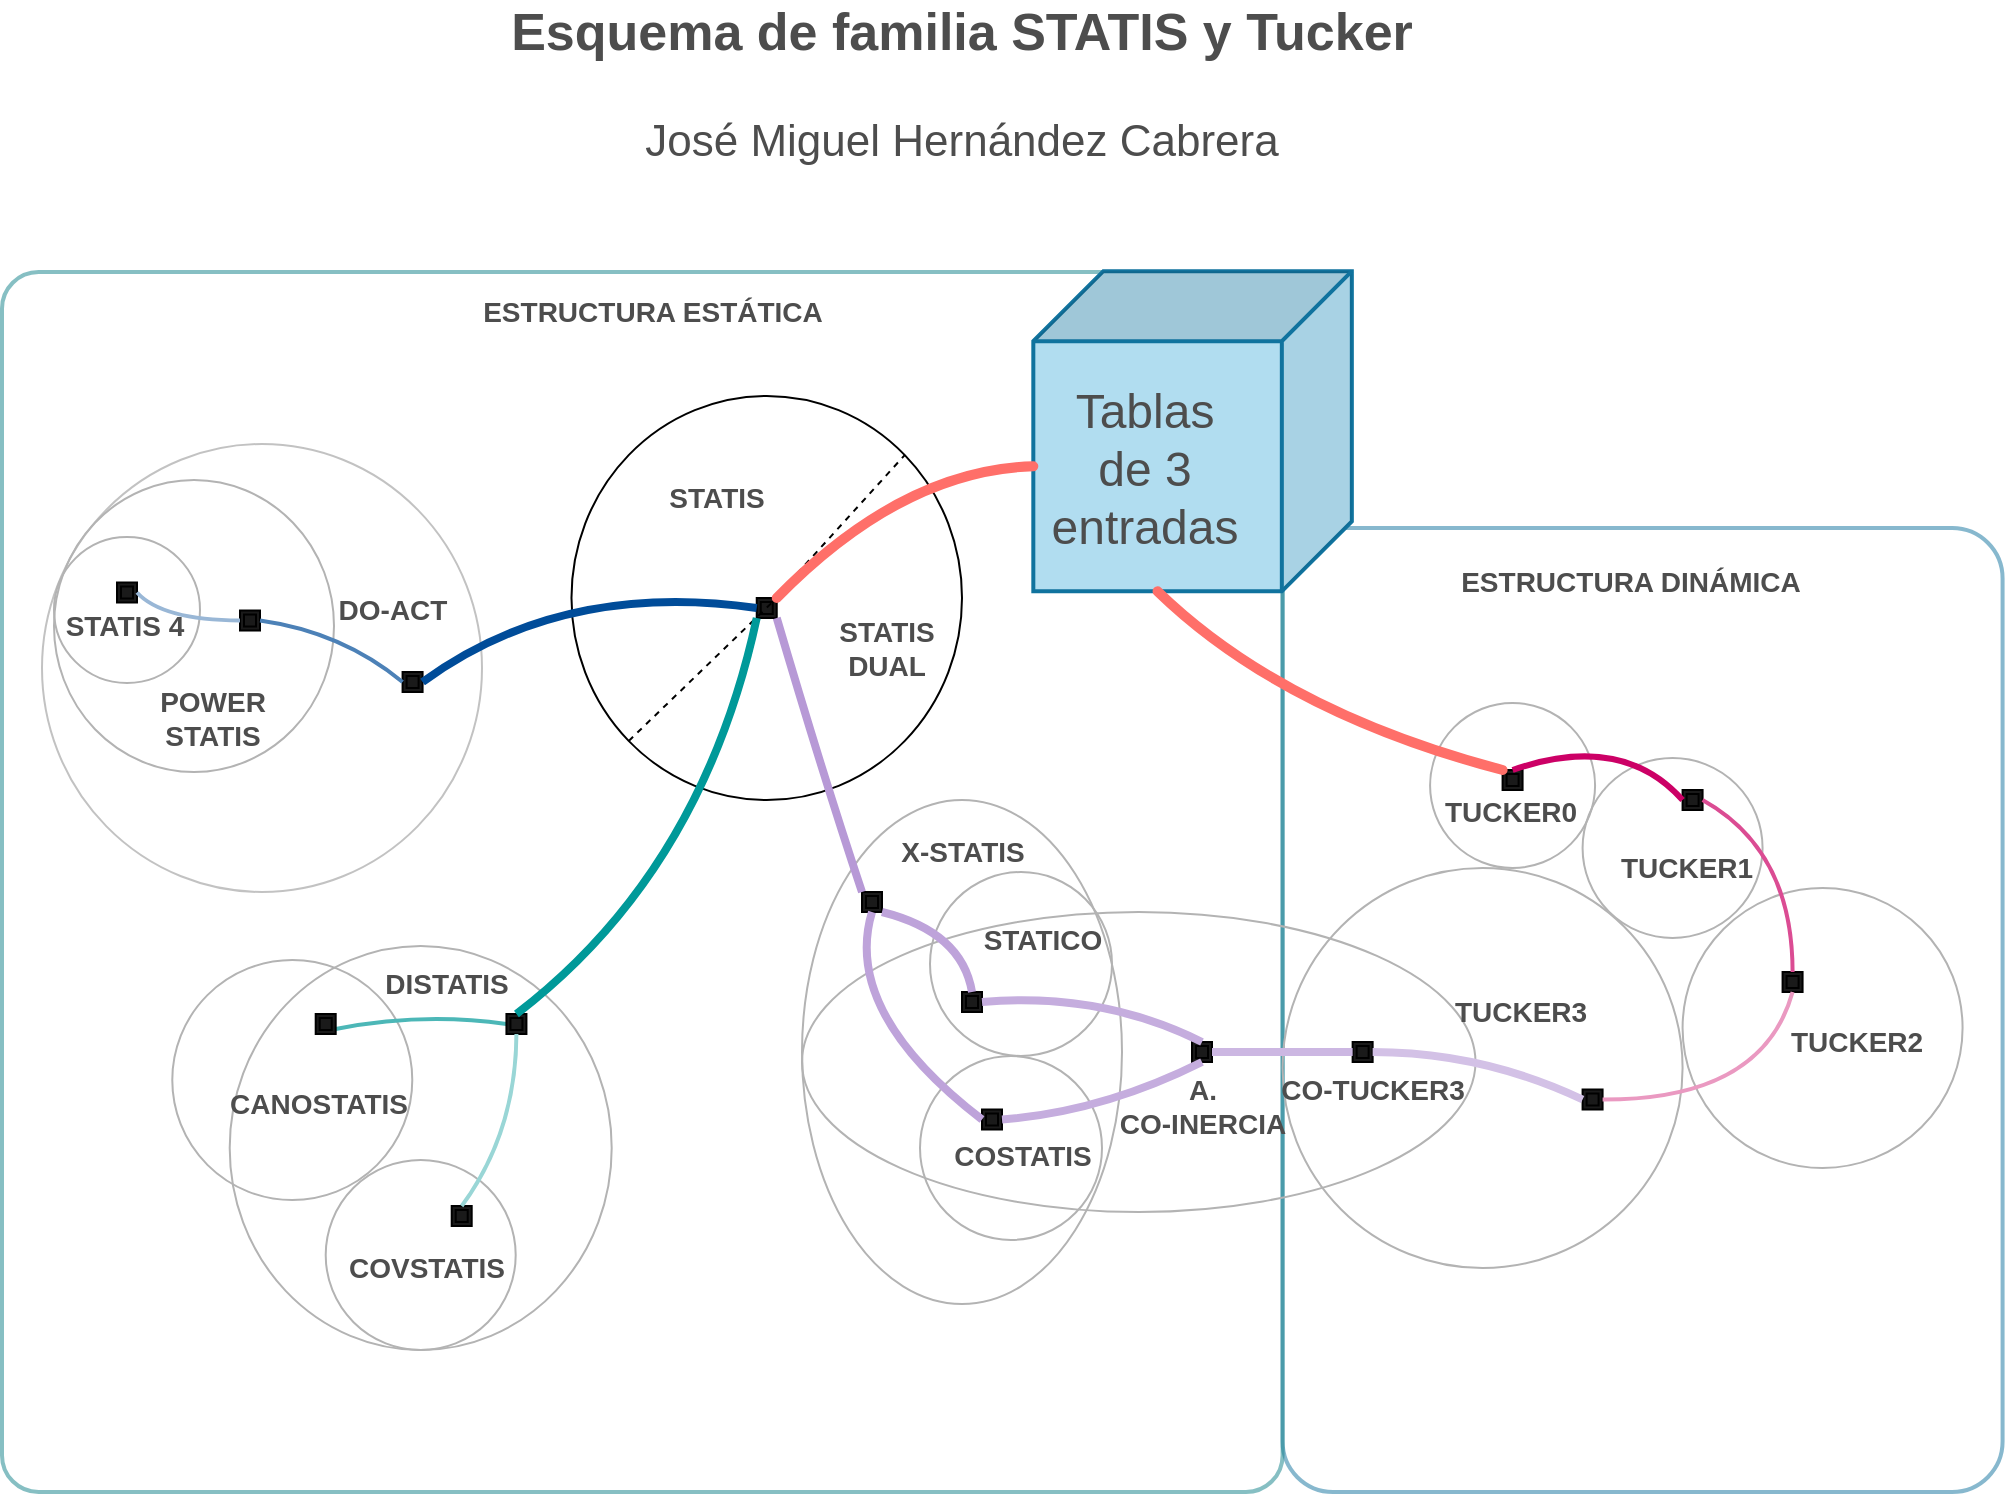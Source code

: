<mxfile version="13.0.3" type="device" pages="2"><diagram id="XziOYJUmxwnpNmMqhzX0" name="Relaciones"><mxGraphModel dx="1346" dy="830" grid="1" gridSize="10" guides="1" tooltips="1" connect="1" arrows="1" fold="1" page="1" pageScale="1" pageWidth="1169" pageHeight="827" math="0" shadow="0"><root><mxCell id="XO_elvWax82RTuxMOjr7-0"/><mxCell id="XO_elvWax82RTuxMOjr7-1" parent="XO_elvWax82RTuxMOjr7-0"/><mxCell id="QeY5iR6jbfCcNpCTN-fT-0" value="" style="rounded=1;whiteSpace=wrap;html=1;strokeColor=#10739e;strokeWidth=2;fillColor=none;fontFamily=Helvetica;fontSize=24;opacity=50;arcSize=7;" parent="XO_elvWax82RTuxMOjr7-1" vertex="1"><mxGeometry x="760.29" y="278" width="360" height="482" as="geometry"/></mxCell><mxCell id="4uGb3d7Ox4LFVBGXD_gg-0" value="" style="rounded=1;whiteSpace=wrap;html=1;strokeColor=#0e8088;strokeWidth=2;fillColor=none;fontFamily=Helvetica;fontSize=24;opacity=50;arcSize=3;" parent="XO_elvWax82RTuxMOjr7-1" vertex="1"><mxGeometry x="120" y="150" width="640.29" height="610" as="geometry"/></mxCell><mxCell id="g2s5jTvdMY8Yqp_-a61K-0" value="" style="ellipse;whiteSpace=wrap;html=1;fillColor=none;fontColor=#4D4D4D;strokeColor=#B3B3B3;" parent="XO_elvWax82RTuxMOjr7-1" vertex="1"><mxGeometry x="520" y="414" width="160" height="252" as="geometry"/></mxCell><mxCell id="edCeYkWP9bBaGz2h7OLl-0" value="" style="ellipse;whiteSpace=wrap;html=1;fillColor=none;fontColor=#4D4D4D;opacity=80;strokeColor=#B3B3B3;" parent="XO_elvWax82RTuxMOjr7-1" vertex="1"><mxGeometry x="140" y="236" width="220" height="224" as="geometry"/></mxCell><mxCell id="IxHOGkt44efzxxCkjl26-10" value="" style="ellipse;whiteSpace=wrap;html=1;fillColor=none;fontColor=#4D4D4D;strokeColor=#B3B3B3;" parent="XO_elvWax82RTuxMOjr7-1" vertex="1"><mxGeometry x="584" y="450" width="91" height="92" as="geometry"/></mxCell><mxCell id="egSMCzZDtv3W8c2oUvuz-0" value="" style="ellipse;whiteSpace=wrap;html=1;aspect=fixed;fillColor=none;fontColor=#4D4D4D;strokeColor=#B3B3B3;" parent="XO_elvWax82RTuxMOjr7-1" vertex="1"><mxGeometry x="205.14" y="494" width="120" height="120" as="geometry"/></mxCell><mxCell id="IxHOGkt44efzxxCkjl26-2" value="" style="ellipse;whiteSpace=wrap;html=1;fillColor=none;fontColor=#4D4D4D;strokeColor=#B3B3B3;" parent="XO_elvWax82RTuxMOjr7-1" vertex="1"><mxGeometry x="146" y="254" width="140" height="146" as="geometry"/></mxCell><mxCell id="y-7xI6oPuuam1j1QIwJ_-2" value="" style="ellipse;whiteSpace=wrap;html=1;fillColor=none;fontColor=#4D4D4D;strokeColor=#B3B3B3;" parent="XO_elvWax82RTuxMOjr7-1" vertex="1"><mxGeometry x="520" y="470" width="336.75" height="150" as="geometry"/></mxCell><mxCell id="8vnWeEIcoVyvQxEnA0IJ-0" value="&lt;font style=&quot;font-size: 14px&quot;&gt;&lt;b&gt;STATICO&lt;/b&gt;&lt;/font&gt;" style="text;html=1;resizable=0;autosize=1;align=center;verticalAlign=middle;points=[];fillColor=none;strokeColor=none;rounded=0;fontColor=#4D4D4D;" parent="XO_elvWax82RTuxMOjr7-1" vertex="1"><mxGeometry x="605" y="474" width="70" height="20" as="geometry"/></mxCell><mxCell id="8vnWeEIcoVyvQxEnA0IJ-2" value="" style="ellipse;whiteSpace=wrap;html=1;fillColor=none;fontColor=#4D4D4D;strokeColor=#B3B3B3;" parent="XO_elvWax82RTuxMOjr7-1" vertex="1"><mxGeometry x="579" y="542" width="91" height="92" as="geometry"/></mxCell><mxCell id="5tVcPuSfx_f3KaGdZLqI-84" value="" style="ellipse;whiteSpace=wrap;html=1;aspect=fixed;fillColor=none;fontColor=#4D4D4D;strokeColor=#B3B3B3;" parent="XO_elvWax82RTuxMOjr7-1" vertex="1"><mxGeometry x="760.29" y="448" width="200" height="200" as="geometry"/></mxCell><mxCell id="5tVcPuSfx_f3KaGdZLqI-0" value="" style="ellipse;whiteSpace=wrap;html=1;aspect=fixed;fillColor=none;fontColor=#4D4D4D;strokeColor=#B3B3B3;" parent="XO_elvWax82RTuxMOjr7-1" vertex="1"><mxGeometry x="834.04" y="365.5" width="82.5" height="82.5" as="geometry"/></mxCell><mxCell id="5tVcPuSfx_f3KaGdZLqI-1" value="" style="ellipse;whiteSpace=wrap;html=1;aspect=fixed;fillColor=none;fontColor=#4D4D4D;strokeColor=#B3B3B3;" parent="XO_elvWax82RTuxMOjr7-1" vertex="1"><mxGeometry x="910.29" y="393" width="90" height="90" as="geometry"/></mxCell><mxCell id="5tVcPuSfx_f3KaGdZLqI-4" value="" style="shape=ext;double=1;whiteSpace=wrap;html=1;aspect=fixed;fillColor=#1A1A1A;fontColor=#4D4D4D;" parent="XO_elvWax82RTuxMOjr7-1" vertex="1"><mxGeometry x="870.29" y="399" width="10" height="10" as="geometry"/></mxCell><mxCell id="5tVcPuSfx_f3KaGdZLqI-5" value="" style="shape=ext;double=1;whiteSpace=wrap;html=1;aspect=fixed;fillColor=#1A1A1A;fontColor=#4D4D4D;" parent="XO_elvWax82RTuxMOjr7-1" vertex="1"><mxGeometry x="960.29" y="409" width="10" height="10" as="geometry"/></mxCell><mxCell id="5tVcPuSfx_f3KaGdZLqI-8" value="&lt;font style=&quot;font-size: 14px&quot;&gt;&lt;b&gt;TUCKER0&lt;/b&gt;&lt;/font&gt;" style="text;html=1;resizable=0;autosize=1;align=center;verticalAlign=middle;points=[];fillColor=none;strokeColor=none;rounded=0;fontColor=#4D4D4D;" parent="XO_elvWax82RTuxMOjr7-1" vertex="1"><mxGeometry x="834.04" y="410" width="80" height="20" as="geometry"/></mxCell><mxCell id="5tVcPuSfx_f3KaGdZLqI-10" value="&lt;font style=&quot;font-size: 14px&quot;&gt;&lt;b&gt;TUCKER1&lt;/b&gt;&lt;/font&gt;" style="text;html=1;resizable=0;autosize=1;align=center;verticalAlign=middle;points=[];fillColor=none;strokeColor=none;rounded=0;fontColor=#4D4D4D;" parent="XO_elvWax82RTuxMOjr7-1" vertex="1"><mxGeometry x="921.79" y="438" width="80" height="20" as="geometry"/></mxCell><mxCell id="5tVcPuSfx_f3KaGdZLqI-18" value="" style="shape=ext;double=1;whiteSpace=wrap;html=1;aspect=fixed;fillColor=#1A1A1A;fontColor=#4D4D4D;" parent="XO_elvWax82RTuxMOjr7-1" vertex="1"><mxGeometry x="795.32" y="535" width="10" height="10" as="geometry"/></mxCell><mxCell id="5tVcPuSfx_f3KaGdZLqI-30" style="edgeStyle=none;curved=1;html=1;endArrow=none;endFill=0;strokeColor=#CC0066;strokeWidth=3;fontSize=24;exitX=0;exitY=0.5;exitDx=0;exitDy=0;entryX=0.5;entryY=0;entryDx=0;entryDy=0;fontColor=#4D4D4D;" parent="XO_elvWax82RTuxMOjr7-1" source="5tVcPuSfx_f3KaGdZLqI-5" target="5tVcPuSfx_f3KaGdZLqI-4" edge="1"><mxGeometry relative="1" as="geometry"><Array as="points"><mxPoint x="930" y="380"/></Array><mxPoint x="960.29" y="336.5" as="sourcePoint"/><mxPoint x="875.29" y="399" as="targetPoint"/></mxGeometry></mxCell><mxCell id="5tVcPuSfx_f3KaGdZLqI-66" value="&lt;b&gt;&lt;font style=&quot;font-size: 14px&quot;&gt;ESTRUCTURA DINÁMICA&lt;/font&gt;&lt;/b&gt;" style="text;html=1;resizable=0;autosize=1;align=center;verticalAlign=middle;points=[];fillColor=none;strokeColor=none;rounded=0;fontColor=#4D4D4D;" parent="XO_elvWax82RTuxMOjr7-1" vertex="1"><mxGeometry x="839.04" y="295.25" width="190" height="20" as="geometry"/></mxCell><mxCell id="5tVcPuSfx_f3KaGdZLqI-67" value="&lt;b&gt;&lt;font style=&quot;font-size: 14px&quot;&gt;ESTRUCTURA ESTÁTICA&lt;br&gt;&lt;/font&gt;&lt;/b&gt;" style="text;html=1;resizable=0;autosize=1;align=center;verticalAlign=middle;points=[];fillColor=none;strokeColor=none;rounded=0;fontColor=#4D4D4D;" parent="XO_elvWax82RTuxMOjr7-1" vertex="1"><mxGeometry x="350.29" y="160" width="190" height="20" as="geometry"/></mxCell><mxCell id="5tVcPuSfx_f3KaGdZLqI-83" value="" style="ellipse;whiteSpace=wrap;html=1;aspect=fixed;fillColor=none;fontColor=#4D4D4D;strokeColor=#B3B3B3;" parent="XO_elvWax82RTuxMOjr7-1" vertex="1"><mxGeometry x="960.29" y="458" width="140" height="140" as="geometry"/></mxCell><mxCell id="5tVcPuSfx_f3KaGdZLqI-85" value="&lt;font style=&quot;font-size: 14px&quot;&gt;&lt;b&gt;TUCKER2&lt;/b&gt;&lt;/font&gt;" style="text;html=1;resizable=0;autosize=1;align=center;verticalAlign=middle;points=[];fillColor=none;strokeColor=none;rounded=0;fontColor=#4D4D4D;" parent="XO_elvWax82RTuxMOjr7-1" vertex="1"><mxGeometry x="1006.79" y="525" width="80" height="20" as="geometry"/></mxCell><mxCell id="5tVcPuSfx_f3KaGdZLqI-86" value="&lt;font style=&quot;font-size: 14px&quot;&gt;&lt;b&gt;TUCKER3&lt;/b&gt;&lt;/font&gt;" style="text;html=1;resizable=0;autosize=1;align=center;verticalAlign=middle;points=[];fillColor=none;strokeColor=none;rounded=0;fontColor=#4D4D4D;" parent="XO_elvWax82RTuxMOjr7-1" vertex="1"><mxGeometry x="839.04" y="510" width="80" height="20" as="geometry"/></mxCell><mxCell id="5tVcPuSfx_f3KaGdZLqI-88" value="" style="shape=ext;double=1;whiteSpace=wrap;html=1;aspect=fixed;fillColor=#1A1A1A;fontColor=#4D4D4D;" parent="XO_elvWax82RTuxMOjr7-1" vertex="1"><mxGeometry x="1010.29" y="500" width="10" height="10" as="geometry"/></mxCell><mxCell id="5tVcPuSfx_f3KaGdZLqI-89" value="" style="shape=ext;double=1;whiteSpace=wrap;html=1;aspect=fixed;fillColor=#1A1A1A;fontColor=#4D4D4D;" parent="XO_elvWax82RTuxMOjr7-1" vertex="1"><mxGeometry x="910.29" y="558.75" width="10" height="10" as="geometry"/></mxCell><mxCell id="5tVcPuSfx_f3KaGdZLqI-90" style="edgeStyle=none;curved=1;html=1;endArrow=none;endFill=0;strokeColor=#db4c93;strokeWidth=2;fontSize=24;exitX=0.5;exitY=0;exitDx=0;exitDy=0;entryX=1;entryY=0.5;entryDx=0;entryDy=0;fontColor=#4D4D4D;" parent="XO_elvWax82RTuxMOjr7-1" source="5tVcPuSfx_f3KaGdZLqI-88" target="5tVcPuSfx_f3KaGdZLqI-5" edge="1"><mxGeometry relative="1" as="geometry"><Array as="points"><mxPoint x="1015.29" y="439"/></Array><mxPoint x="1055.29" y="461.5" as="sourcePoint"/><mxPoint x="970.29" y="446.5" as="targetPoint"/></mxGeometry></mxCell><mxCell id="5tVcPuSfx_f3KaGdZLqI-91" style="edgeStyle=none;curved=1;html=1;endArrow=none;endFill=0;strokeColor=#ea99c1;strokeWidth=2;fontSize=24;exitX=1;exitY=0.5;exitDx=0;exitDy=0;entryX=0.5;entryY=1;entryDx=0;entryDy=0;fontColor=#4D4D4D;" parent="XO_elvWax82RTuxMOjr7-1" source="5tVcPuSfx_f3KaGdZLqI-89" target="5tVcPuSfx_f3KaGdZLqI-88" edge="1"><mxGeometry relative="1" as="geometry"><Array as="points"><mxPoint x="1000.29" y="564"/></Array><mxPoint x="1030.29" y="576.25" as="sourcePoint"/><mxPoint x="945.29" y="561.25" as="targetPoint"/></mxGeometry></mxCell><mxCell id="5tVcPuSfx_f3KaGdZLqI-19" value="&lt;font style=&quot;font-size: 14px&quot;&gt;&lt;b&gt;CO-TUCKER3&lt;/b&gt;&lt;/font&gt;" style="text;html=1;resizable=0;autosize=1;align=center;verticalAlign=middle;points=[];fillColor=none;strokeColor=none;rounded=0;fontColor=#4D4D4D;" parent="XO_elvWax82RTuxMOjr7-1" vertex="1"><mxGeometry x="750" y="548.75" width="110" height="20" as="geometry"/></mxCell><mxCell id="rZqZiW66Nn-17eQ7RGqf-3" value="" style="shape=cube;whiteSpace=wrap;html=1;boundedLbl=1;backgroundOutline=1;darkOpacity=0.05;darkOpacity2=0.1;strokeColor=#10739e;strokeWidth=2;fillColor=#b1ddf0;fontFamily=Helvetica;fontSize=24;rotation=90;size=35;fontColor=#4D4D4D;" parent="XO_elvWax82RTuxMOjr7-1" vertex="1"><mxGeometry x="635.26" y="150" width="160.06" height="159.26" as="geometry"/></mxCell><mxCell id="rZqZiW66Nn-17eQ7RGqf-4" value="Tablas de 3 entradas" style="text;html=1;strokeColor=none;fillColor=none;align=center;verticalAlign=middle;whiteSpace=wrap;rounded=0;fontFamily=Helvetica;fontSize=24;fontColor=#4D4D4D;opacity=50;" parent="XO_elvWax82RTuxMOjr7-1" vertex="1"><mxGeometry x="640.0" y="198" width="103.21" height="101" as="geometry"/></mxCell><mxCell id="-gRpNTgddUGsDNLHofJi-0" value="&lt;div&gt;&lt;b&gt;&lt;font style=&quot;font-size: 14px&quot;&gt;A.&lt;/font&gt;&lt;/b&gt;&lt;/div&gt;&lt;div&gt;&lt;b&gt;&lt;font style=&quot;font-size: 14px&quot;&gt;CO-INERCIA&lt;/font&gt;&lt;/b&gt;&lt;br&gt;&lt;/div&gt;" style="text;html=1;resizable=0;autosize=1;align=center;verticalAlign=middle;points=[];fillColor=none;strokeColor=none;rounded=0;fontColor=#4D4D4D;" parent="XO_elvWax82RTuxMOjr7-1" vertex="1"><mxGeometry x="670" y="552" width="100" height="30" as="geometry"/></mxCell><mxCell id="g2s5jTvdMY8Yqp_-a61K-2" value="&lt;b&gt;&lt;font style=&quot;font-size: 14px&quot;&gt;X-STATIS&lt;/font&gt;&lt;/b&gt;" style="text;html=1;resizable=0;autosize=1;align=center;verticalAlign=middle;points=[];fillColor=none;strokeColor=none;rounded=0;fontColor=#4D4D4D;" parent="XO_elvWax82RTuxMOjr7-1" vertex="1"><mxGeometry x="560.0" y="430" width="80" height="20" as="geometry"/></mxCell><mxCell id="8wyN8RzE2Gcx1nWXaAF7-0" value="&lt;b&gt;&lt;font style=&quot;font-size: 14px&quot;&gt;COSTATIS&lt;/font&gt;&lt;/b&gt;" style="text;html=1;resizable=0;autosize=1;align=center;verticalAlign=middle;points=[];fillColor=none;strokeColor=none;rounded=0;fontColor=#4D4D4D;" parent="XO_elvWax82RTuxMOjr7-1" vertex="1"><mxGeometry x="590" y="582" width="80" height="20" as="geometry"/></mxCell><mxCell id="xke-iOKlHCuSIhhDFTO--0" value="" style="ellipse;whiteSpace=wrap;html=1;fillColor=none;fontColor=#4D4D4D;strokeColor=#B3B3B3;" parent="XO_elvWax82RTuxMOjr7-1" vertex="1"><mxGeometry x="233.85" y="487" width="191" height="202" as="geometry"/></mxCell><mxCell id="xke-iOKlHCuSIhhDFTO--1" value="" style="ellipse;whiteSpace=wrap;html=1;aspect=fixed;fillColor=none;fontColor=#4D4D4D;strokeColor=#B3B3B3;" parent="XO_elvWax82RTuxMOjr7-1" vertex="1"><mxGeometry x="281.85" y="594" width="95" height="95" as="geometry"/></mxCell><mxCell id="xke-iOKlHCuSIhhDFTO--2" value="&lt;b&gt;&lt;font style=&quot;font-size: 14px&quot;&gt;COVSTATIS&lt;/font&gt;&lt;/b&gt;" style="text;html=1;resizable=0;autosize=1;align=center;verticalAlign=middle;points=[];fillColor=none;strokeColor=none;rounded=0;fontColor=#4D4D4D;" parent="XO_elvWax82RTuxMOjr7-1" vertex="1"><mxGeometry x="286.85" y="638.25" width="90" height="20" as="geometry"/></mxCell><mxCell id="xke-iOKlHCuSIhhDFTO--3" value="" style="shape=ext;double=1;whiteSpace=wrap;html=1;aspect=fixed;fillColor=#1A1A1A;fontColor=#4D4D4D;" parent="XO_elvWax82RTuxMOjr7-1" vertex="1"><mxGeometry x="344.85" y="617" width="10" height="10" as="geometry"/></mxCell><mxCell id="xke-iOKlHCuSIhhDFTO--5" value="&lt;b&gt;&lt;font style=&quot;font-size: 14px&quot;&gt;DISTATIS&lt;/font&gt;&lt;/b&gt;" style="text;html=1;resizable=0;autosize=1;align=center;verticalAlign=middle;points=[];fillColor=none;strokeColor=none;rounded=0;fontColor=#4D4D4D;" parent="XO_elvWax82RTuxMOjr7-1" vertex="1"><mxGeometry x="302.22" y="496" width="80" height="20" as="geometry"/></mxCell><mxCell id="aKhLuiEx-9YbmJIAuqll-0" value="" style="ellipse;whiteSpace=wrap;html=1;fillColor=none;rotation=0;fontColor=#4D4D4D;" parent="XO_elvWax82RTuxMOjr7-1" vertex="1"><mxGeometry x="404.74" y="212" width="195.26" height="202" as="geometry"/></mxCell><mxCell id="aKhLuiEx-9YbmJIAuqll-2" value="" style="endArrow=none;dashed=1;html=1;fontFamily=Helvetica;fontSize=24;fontColor=#4D4D4D;entryX=1;entryY=0;entryDx=0;entryDy=0;exitX=0;exitY=1;exitDx=0;exitDy=0;" parent="XO_elvWax82RTuxMOjr7-1" source="558_fGFEVyFhmhFKZ-hG-3" target="aKhLuiEx-9YbmJIAuqll-0" edge="1"><mxGeometry width="50" height="50" relative="1" as="geometry"><mxPoint x="464.74" y="344.25" as="sourcePoint"/><mxPoint x="514.74" y="294.25" as="targetPoint"/></mxGeometry></mxCell><mxCell id="FzLdhkzhzaq9qs6epLkv-0" value="&lt;div&gt;&lt;b&gt;&lt;font style=&quot;font-size: 14px&quot;&gt;STATIS&lt;/font&gt;&lt;/b&gt;&lt;/div&gt;" style="text;html=1;resizable=0;autosize=1;align=center;verticalAlign=middle;points=[];fillColor=none;strokeColor=none;rounded=0;fontColor=#4D4D4D;" parent="XO_elvWax82RTuxMOjr7-1" vertex="1"><mxGeometry x="447.37" y="252.5" width="60" height="20" as="geometry"/></mxCell><mxCell id="558_fGFEVyFhmhFKZ-hG-0" value="&lt;div&gt;&lt;b&gt;&lt;font style=&quot;font-size: 14px&quot;&gt;STATIS&lt;/font&gt; &lt;br&gt;&lt;/b&gt;&lt;/div&gt;&lt;div&gt;&lt;font style=&quot;font-size: 14px&quot;&gt;&lt;b&gt;DUAL&lt;br&gt;&lt;/b&gt;&lt;/font&gt;&lt;/div&gt;" style="text;html=1;resizable=0;autosize=1;align=center;verticalAlign=middle;points=[];fillColor=none;strokeColor=none;rounded=0;fontColor=#4D4D4D;" parent="XO_elvWax82RTuxMOjr7-1" vertex="1"><mxGeometry x="532.24" y="323.26" width="60" height="30" as="geometry"/></mxCell><mxCell id="558_fGFEVyFhmhFKZ-hG-3" value="" style="shape=ext;double=1;whiteSpace=wrap;html=1;aspect=fixed;fillColor=#1A1A1A;fontColor=#4D4D4D;" parent="XO_elvWax82RTuxMOjr7-1" vertex="1"><mxGeometry x="497.37" y="313" width="10" height="10" as="geometry"/></mxCell><mxCell id="558_fGFEVyFhmhFKZ-hG-4" value="" style="endArrow=none;dashed=1;html=1;fontFamily=Helvetica;fontSize=24;fontColor=#4D4D4D;entryX=1;entryY=0;entryDx=0;entryDy=0;exitX=0;exitY=1;exitDx=0;exitDy=0;" parent="XO_elvWax82RTuxMOjr7-1" source="aKhLuiEx-9YbmJIAuqll-0" target="558_fGFEVyFhmhFKZ-hG-3" edge="1"><mxGeometry width="50" height="50" relative="1" as="geometry"><mxPoint x="467.553" y="350.355" as="sourcePoint"/><mxPoint x="577.187" y="235.645" as="targetPoint"/></mxGeometry></mxCell><mxCell id="558_fGFEVyFhmhFKZ-hG-5" value="" style="shape=ext;double=1;whiteSpace=wrap;html=1;aspect=fixed;fillColor=#1A1A1A;fontColor=#4D4D4D;" parent="XO_elvWax82RTuxMOjr7-1" vertex="1"><mxGeometry x="610" y="568.75" width="10" height="10" as="geometry"/></mxCell><mxCell id="558_fGFEVyFhmhFKZ-hG-8" value="" style="shape=ext;double=1;whiteSpace=wrap;html=1;aspect=fixed;fillColor=#1A1A1A;fontColor=#4D4D4D;" parent="XO_elvWax82RTuxMOjr7-1" vertex="1"><mxGeometry x="550" y="460" width="10" height="10" as="geometry"/></mxCell><mxCell id="558_fGFEVyFhmhFKZ-hG-9" value="" style="shape=ext;double=1;whiteSpace=wrap;html=1;aspect=fixed;fillColor=#1A1A1A;fontColor=#4D4D4D;" parent="XO_elvWax82RTuxMOjr7-1" vertex="1"><mxGeometry x="600" y="510" width="10" height="10" as="geometry"/></mxCell><mxCell id="558_fGFEVyFhmhFKZ-hG-10" value="" style="shape=ext;double=1;whiteSpace=wrap;html=1;aspect=fixed;fillColor=#1A1A1A;fontColor=#4D4D4D;" parent="XO_elvWax82RTuxMOjr7-1" vertex="1"><mxGeometry x="715" y="535" width="10" height="10" as="geometry"/></mxCell><mxCell id="4xeL7jXVr0p3y8PQHcQX-17" style="orthogonalLoop=1;jettySize=auto;html=1;exitX=0;exitY=0.5;exitDx=0;exitDy=0;entryX=1;entryY=0.75;entryDx=0;entryDy=0;strokeColor=#4cb7b7;strokeWidth=2;fontFamily=Helvetica;fontSize=24;fontColor=#4D4D4D;endArrow=none;endFill=0;curved=1;" parent="XO_elvWax82RTuxMOjr7-1" source="DNzCcLBXSvcPg8vqc3Xh-1" target="_yIFJtQrx3JXUb0YuCAS-2" edge="1"><mxGeometry relative="1" as="geometry"><Array as="points"><mxPoint x="330" y="520"/></Array></mxGeometry></mxCell><mxCell id="DNzCcLBXSvcPg8vqc3Xh-1" value="" style="shape=ext;double=1;whiteSpace=wrap;html=1;aspect=fixed;fillColor=#1A1A1A;fontColor=#4D4D4D;" parent="XO_elvWax82RTuxMOjr7-1" vertex="1"><mxGeometry x="372.22" y="521" width="10" height="10" as="geometry"/></mxCell><mxCell id="_yIFJtQrx3JXUb0YuCAS-0" value="&lt;div&gt;&lt;b&gt;&lt;font style=&quot;font-size: 14px&quot;&gt;CANOSTATIS&lt;/font&gt;&lt;/b&gt;&lt;/div&gt;" style="text;html=1;resizable=0;autosize=1;align=center;verticalAlign=middle;points=[];fillColor=none;strokeColor=none;rounded=0;fontColor=#4D4D4D;" parent="XO_elvWax82RTuxMOjr7-1" vertex="1"><mxGeometry x="228.22" y="556" width="100" height="20" as="geometry"/></mxCell><mxCell id="_yIFJtQrx3JXUb0YuCAS-2" value="" style="shape=ext;double=1;whiteSpace=wrap;html=1;aspect=fixed;fillColor=#1A1A1A;fontColor=#4D4D4D;" parent="XO_elvWax82RTuxMOjr7-1" vertex="1"><mxGeometry x="276.85" y="521" width="10" height="10" as="geometry"/></mxCell><mxCell id="x15ia7dvhLWpLUDjob67-0" value="&lt;font style=&quot;font-size: 14px&quot;&gt;&lt;b&gt;DO-ACT&lt;/b&gt;&lt;/font&gt;" style="text;html=1;resizable=0;autosize=1;align=center;verticalAlign=middle;points=[];fillColor=none;strokeColor=none;rounded=0;fontColor=#4D4D4D;" parent="XO_elvWax82RTuxMOjr7-1" vertex="1"><mxGeometry x="280" y="309" width="70" height="20" as="geometry"/></mxCell><mxCell id="SLK_vOVj2EaHvAlsqhxw-0" value="&lt;font style=&quot;font-size: 14px&quot;&gt;&lt;b&gt;POWER&lt;br&gt;STATIS&lt;/b&gt;&lt;/font&gt;" style="text;html=1;resizable=0;autosize=1;align=center;verticalAlign=middle;points=[];fillColor=none;strokeColor=none;rounded=0;fontColor=#4D4D4D;" parent="XO_elvWax82RTuxMOjr7-1" vertex="1"><mxGeometry x="190" y="353" width="70" height="40" as="geometry"/></mxCell><mxCell id="IxHOGkt44efzxxCkjl26-0" value="&lt;div&gt;&lt;b&gt;&lt;font style=&quot;font-size: 14px&quot;&gt;STATIS 4&lt;br&gt;&lt;/font&gt;&lt;/b&gt;&lt;/div&gt;" style="text;html=1;resizable=0;autosize=1;align=center;verticalAlign=middle;points=[];fillColor=none;strokeColor=none;rounded=0;fontColor=#4D4D4D;" parent="XO_elvWax82RTuxMOjr7-1" vertex="1"><mxGeometry x="146" y="317" width="70" height="20" as="geometry"/></mxCell><mxCell id="IxHOGkt44efzxxCkjl26-1" value="" style="shape=ext;double=1;whiteSpace=wrap;html=1;aspect=fixed;fillColor=#1A1A1A;fontColor=#4D4D4D;" parent="XO_elvWax82RTuxMOjr7-1" vertex="1"><mxGeometry x="320.29" y="350" width="10" height="10" as="geometry"/></mxCell><mxCell id="IxHOGkt44efzxxCkjl26-5" value="" style="ellipse;whiteSpace=wrap;html=1;aspect=fixed;fillColor=none;fontColor=#4D4D4D;strokeColor=#B3B3B3;" parent="XO_elvWax82RTuxMOjr7-1" vertex="1"><mxGeometry x="146" y="282.5" width="73" height="73" as="geometry"/></mxCell><mxCell id="IxHOGkt44efzxxCkjl26-6" value="" style="shape=ext;double=1;whiteSpace=wrap;html=1;aspect=fixed;fillColor=#1A1A1A;fontColor=#4D4D4D;" parent="XO_elvWax82RTuxMOjr7-1" vertex="1"><mxGeometry x="239" y="319.26" width="10" height="10" as="geometry"/></mxCell><mxCell id="IxHOGkt44efzxxCkjl26-7" value="" style="shape=ext;double=1;whiteSpace=wrap;html=1;aspect=fixed;fillColor=#1A1A1A;fontColor=#4D4D4D;" parent="XO_elvWax82RTuxMOjr7-1" vertex="1"><mxGeometry x="177.5" y="305.25" width="10" height="10" as="geometry"/></mxCell><mxCell id="4xeL7jXVr0p3y8PQHcQX-0" style="edgeStyle=none;curved=1;html=1;endArrow=none;endFill=0;strokeColor=#004C99;strokeWidth=4;fontSize=24;entryX=0;entryY=0.5;entryDx=0;entryDy=0;exitX=1;exitY=0.5;exitDx=0;exitDy=0;fontColor=#4D4D4D;" parent="XO_elvWax82RTuxMOjr7-1" source="IxHOGkt44efzxxCkjl26-1" target="558_fGFEVyFhmhFKZ-hG-3" edge="1"><mxGeometry relative="1" as="geometry"><Array as="points"><mxPoint x="400" y="304"/></Array><mxPoint x="430" y="374" as="sourcePoint"/><mxPoint x="540" y="310" as="targetPoint"/></mxGeometry></mxCell><mxCell id="4xeL7jXVr0p3y8PQHcQX-1" style="edgeStyle=none;curved=1;html=1;endArrow=none;endFill=0;strokeColor=#009999;strokeWidth=4;fontSize=24;exitX=0.5;exitY=0;exitDx=0;exitDy=0;entryX=0;entryY=1;entryDx=0;entryDy=0;fontColor=#4D4D4D;" parent="XO_elvWax82RTuxMOjr7-1" source="DNzCcLBXSvcPg8vqc3Xh-1" target="558_fGFEVyFhmhFKZ-hG-3" edge="1"><mxGeometry relative="1" as="geometry"><Array as="points"><mxPoint x="470" y="450"/></Array><mxPoint x="340.29" y="365" as="sourcePoint"/><mxPoint x="530" y="310" as="targetPoint"/></mxGeometry></mxCell><mxCell id="4xeL7jXVr0p3y8PQHcQX-3" style="edgeStyle=none;curved=1;html=1;endArrow=none;endFill=0;strokeColor=#FF6F69;strokeWidth=5;fontSize=24;exitX=1;exitY=0;exitDx=0;exitDy=0;entryX=0;entryY=0;entryDx=97.53;entryDy=159.26;entryPerimeter=0;comic=1;fontColor=#4D4D4D;" parent="XO_elvWax82RTuxMOjr7-1" source="558_fGFEVyFhmhFKZ-hG-3" target="rZqZiW66Nn-17eQ7RGqf-3" edge="1"><mxGeometry relative="1" as="geometry"><Array as="points"><mxPoint x="570" y="249"/></Array><mxPoint x="500" y="310" as="sourcePoint"/><mxPoint x="620" y="260" as="targetPoint"/></mxGeometry></mxCell><mxCell id="4xeL7jXVr0p3y8PQHcQX-4" style="edgeStyle=none;curved=1;html=1;endArrow=none;endFill=0;strokeColor=#FF6F69;strokeWidth=5;fontSize=24;entryX=0;entryY=0;entryDx=0;entryDy=0;exitX=0;exitY=0;exitDx=160.06;exitDy=97.13;exitPerimeter=0;comic=1;fontColor=#4D4D4D;" parent="XO_elvWax82RTuxMOjr7-1" source="rZqZiW66Nn-17eQ7RGqf-3" target="5tVcPuSfx_f3KaGdZLqI-4" edge="1"><mxGeometry relative="1" as="geometry"><Array as="points"><mxPoint x="760" y="370"/></Array><mxPoint x="727.37" y="393.5" as="sourcePoint"/><mxPoint x="860.0" y="329" as="targetPoint"/></mxGeometry></mxCell><mxCell id="4xeL7jXVr0p3y8PQHcQX-5" style="edgeStyle=none;curved=1;html=1;endArrow=none;endFill=0;strokeColor=#b799d6;strokeWidth=4;fontSize=24;entryX=1;entryY=1;entryDx=0;entryDy=0;exitX=0;exitY=0;exitDx=0;exitDy=0;fontColor=#4D4D4D;" parent="XO_elvWax82RTuxMOjr7-1" source="558_fGFEVyFhmhFKZ-hG-8" target="558_fGFEVyFhmhFKZ-hG-3" edge="1"><mxGeometry relative="1" as="geometry"><Array as="points"><mxPoint x="530" y="400"/></Array><mxPoint x="570" y="455" as="sourcePoint"/><mxPoint x="512.37" y="333" as="targetPoint"/></mxGeometry></mxCell><mxCell id="4xeL7jXVr0p3y8PQHcQX-8" value="" style="endArrow=none;html=1;strokeColor=#bea3da;fontFamily=Helvetica;fontSize=24;fontColor=#333333;entryX=1;entryY=1;entryDx=0;entryDy=0;exitX=0.5;exitY=0;exitDx=0;exitDy=0;curved=1;strokeWidth=4;" parent="XO_elvWax82RTuxMOjr7-1" source="558_fGFEVyFhmhFKZ-hG-9" target="558_fGFEVyFhmhFKZ-hG-8" edge="1"><mxGeometry width="50" height="50" relative="1" as="geometry"><mxPoint x="575" y="494" as="sourcePoint"/><mxPoint x="625" y="444" as="targetPoint"/><Array as="points"><mxPoint x="600" y="480"/></Array></mxGeometry></mxCell><mxCell id="4xeL7jXVr0p3y8PQHcQX-9" value="" style="endArrow=none;html=1;strokeColor=#bea3da;fontFamily=Helvetica;fontSize=24;fontColor=#333333;entryX=0.5;entryY=1;entryDx=0;entryDy=0;exitX=0;exitY=0.5;exitDx=0;exitDy=0;curved=1;strokeWidth=4;" parent="XO_elvWax82RTuxMOjr7-1" source="558_fGFEVyFhmhFKZ-hG-5" target="558_fGFEVyFhmhFKZ-hG-8" edge="1"><mxGeometry width="50" height="50" relative="1" as="geometry"><mxPoint x="614.41" y="519.9" as="sourcePoint"/><mxPoint x="580" y="460" as="targetPoint"/><Array as="points"><mxPoint x="540" y="520"/></Array></mxGeometry></mxCell><mxCell id="4xeL7jXVr0p3y8PQHcQX-18" style="orthogonalLoop=1;jettySize=auto;html=1;exitX=0.5;exitY=1;exitDx=0;exitDy=0;entryX=0.5;entryY=0;entryDx=0;entryDy=0;strokeColor=#99d6d6;strokeWidth=2;fontFamily=Helvetica;fontSize=24;fontColor=#4D4D4D;endArrow=none;endFill=0;curved=1;" parent="XO_elvWax82RTuxMOjr7-1" source="DNzCcLBXSvcPg8vqc3Xh-1" target="xke-iOKlHCuSIhhDFTO--3" edge="1"><mxGeometry relative="1" as="geometry"><mxPoint x="382.22" y="536.0" as="sourcePoint"/><mxPoint x="296.85" y="538.5" as="targetPoint"/><Array as="points"><mxPoint x="377" y="580"/></Array></mxGeometry></mxCell><mxCell id="4xeL7jXVr0p3y8PQHcQX-19" value="" style="endArrow=none;html=1;strokeColor=#4c81b7;strokeWidth=2;fontFamily=Helvetica;fontSize=24;fontColor=#4D4D4D;entryX=0;entryY=0.5;entryDx=0;entryDy=0;exitX=1;exitY=0.5;exitDx=0;exitDy=0;curved=1;" parent="XO_elvWax82RTuxMOjr7-1" source="IxHOGkt44efzxxCkjl26-6" target="IxHOGkt44efzxxCkjl26-1" edge="1"><mxGeometry width="50" height="50" relative="1" as="geometry"><mxPoint x="260" y="410" as="sourcePoint"/><mxPoint x="310" y="360" as="targetPoint"/><Array as="points"><mxPoint x="290" y="330"/></Array></mxGeometry></mxCell><mxCell id="4xeL7jXVr0p3y8PQHcQX-20" value="" style="endArrow=none;html=1;strokeColor=#99b7d6;strokeWidth=2;fontFamily=Helvetica;fontSize=24;fontColor=#4D4D4D;entryX=0;entryY=0.5;entryDx=0;entryDy=0;exitX=1;exitY=0.5;exitDx=0;exitDy=0;curved=1;" parent="XO_elvWax82RTuxMOjr7-1" source="IxHOGkt44efzxxCkjl26-7" target="IxHOGkt44efzxxCkjl26-6" edge="1"><mxGeometry width="50" height="50" relative="1" as="geometry"><mxPoint x="187.5" y="309.26" as="sourcePoint"/><mxPoint x="258.79" y="340" as="targetPoint"/><Array as="points"><mxPoint x="200" y="324"/></Array></mxGeometry></mxCell><mxCell id="4xeL7jXVr0p3y8PQHcQX-21" value="" style="endArrow=none;html=1;strokeColor=#c5adde;strokeWidth=4;fontFamily=Helvetica;fontSize=24;fontColor=#4D4D4D;entryX=0.5;entryY=1;entryDx=0;entryDy=0;exitX=1;exitY=0.5;exitDx=0;exitDy=0;curved=1;" parent="XO_elvWax82RTuxMOjr7-1" source="558_fGFEVyFhmhFKZ-hG-5" target="558_fGFEVyFhmhFKZ-hG-10" edge="1"><mxGeometry width="50" height="50" relative="1" as="geometry"><mxPoint x="640" y="602" as="sourcePoint"/><mxPoint x="690" y="552" as="targetPoint"/><Array as="points"><mxPoint x="670" y="570"/></Array></mxGeometry></mxCell><mxCell id="4xeL7jXVr0p3y8PQHcQX-22" value="" style="endArrow=none;html=1;strokeColor=#c5adde;strokeWidth=4;fontFamily=Helvetica;fontSize=24;fontColor=#4D4D4D;curved=1;exitX=1;exitY=0.5;exitDx=0;exitDy=0;entryX=0.5;entryY=0;entryDx=0;entryDy=0;" parent="XO_elvWax82RTuxMOjr7-1" source="558_fGFEVyFhmhFKZ-hG-9" target="558_fGFEVyFhmhFKZ-hG-10" edge="1"><mxGeometry width="50" height="50" relative="1" as="geometry"><mxPoint x="658.5" y="540.0" as="sourcePoint"/><mxPoint x="708.5" y="490" as="targetPoint"/><Array as="points"><mxPoint x="670" y="510"/></Array></mxGeometry></mxCell><mxCell id="4xeL7jXVr0p3y8PQHcQX-23" value="" style="endArrow=none;html=1;strokeColor=#ccb7e2;strokeWidth=4;fontFamily=Helvetica;fontSize=24;fontColor=#4D4D4D;curved=1;exitX=1;exitY=0.5;exitDx=0;exitDy=0;entryX=0;entryY=0.5;entryDx=0;entryDy=0;" parent="XO_elvWax82RTuxMOjr7-1" source="558_fGFEVyFhmhFKZ-hG-10" target="5tVcPuSfx_f3KaGdZLqI-18" edge="1"><mxGeometry width="50" height="50" relative="1" as="geometry"><mxPoint x="710" y="538.75" as="sourcePoint"/><mxPoint x="820" y="558.75" as="targetPoint"/><Array as="points"/></mxGeometry></mxCell><mxCell id="4xeL7jXVr0p3y8PQHcQX-24" value="" style="endArrow=none;html=1;strokeColor=#d3c1e6;strokeWidth=4;fontFamily=Helvetica;fontSize=24;fontColor=#4D4D4D;curved=1;exitX=1;exitY=0.5;exitDx=0;exitDy=0;entryX=0;entryY=0.5;entryDx=0;entryDy=0;" parent="XO_elvWax82RTuxMOjr7-1" source="5tVcPuSfx_f3KaGdZLqI-18" target="5tVcPuSfx_f3KaGdZLqI-89" edge="1"><mxGeometry width="50" height="50" relative="1" as="geometry"><mxPoint x="825.13" y="547.81" as="sourcePoint"/><mxPoint x="895.45" y="547.81" as="targetPoint"/><Array as="points"><mxPoint x="860" y="540"/></Array></mxGeometry></mxCell><mxCell id="pXqi91vnyZBatoKV4fBj-0" value="Esquema de familia STATIS y Tucker" style="text;html=1;strokeColor=none;fillColor=none;align=center;verticalAlign=middle;whiteSpace=wrap;rounded=0;fontFamily=Helvetica;fontSize=26;fontColor=#4D4D4D;opacity=80;fontStyle=1" parent="XO_elvWax82RTuxMOjr7-1" vertex="1"><mxGeometry x="320" y="20" width="560" height="20" as="geometry"/></mxCell><mxCell id="pXqi91vnyZBatoKV4fBj-1" value="José Miguel Hernández Cabrera" style="text;html=1;strokeColor=none;fillColor=none;align=center;verticalAlign=middle;whiteSpace=wrap;rounded=0;fontFamily=Helvetica;fontSize=22;fontColor=#4D4D4D;opacity=80;fontStyle=0" parent="XO_elvWax82RTuxMOjr7-1" vertex="1"><mxGeometry x="320" y="60" width="560" height="50" as="geometry"/></mxCell></root></mxGraphModel></diagram><diagram name="Conceptos" id="Wcn5tSkj7RCQRa8MInF7"><mxGraphModel dx="1186" dy="692" grid="1" gridSize="10" guides="1" tooltips="1" connect="1" arrows="1" fold="1" page="1" pageScale="1" pageWidth="1169" pageHeight="827" math="1" shadow="0"><root><mxCell id="ic6qW-BtKr9UE6sb-Iea-0"/><mxCell id="ic6qW-BtKr9UE6sb-Iea-1" parent="ic6qW-BtKr9UE6sb-Iea-0"/><mxCell id="1MBkwZavz_oG9YqtgQ5N-0" value="STATIS" style="rounded=1;whiteSpace=wrap;html=1;fillColor=none;fontFamily=Helvetica;fontSize=14;fontStyle=1;fontColor=#4D4D4D;strokeWidth=4;strokeColor=#4D4D4D;" parent="ic6qW-BtKr9UE6sb-Iea-1" vertex="1"><mxGeometry x="105" y="149" width="160" height="60" as="geometry"/></mxCell><mxCell id="1MBkwZavz_oG9YqtgQ5N-1" value="TUCKER3" style="rounded=1;whiteSpace=wrap;html=1;fillColor=none;fontFamily=Helvetica;fontSize=14;fontStyle=1;fontColor=#4D4D4D;strokeWidth=4;strokeColor=#4D4D4D;" parent="ic6qW-BtKr9UE6sb-Iea-1" vertex="1"><mxGeometry x="445" y="1803" width="160" height="60" as="geometry"/></mxCell><mxCell id="1MBkwZavz_oG9YqtgQ5N-2" value="CO-TUCKER" style="rounded=1;whiteSpace=wrap;html=1;fillColor=none;fontFamily=Helvetica;fontSize=14;fontStyle=1;fontColor=#4D4D4D;strokeWidth=4;strokeColor=#4D4D4D;" parent="ic6qW-BtKr9UE6sb-Iea-1" vertex="1"><mxGeometry x="685" y="1803" width="160" height="60" as="geometry"/></mxCell><mxCell id="1MBkwZavz_oG9YqtgQ5N-3" value="DO-ACT o &lt;br style=&quot;font-size: 14px;&quot;&gt;DOUBLE-STATIS" style="rounded=1;whiteSpace=wrap;html=1;fillColor=none;fontFamily=Helvetica;fontSize=14;fontStyle=1;fontColor=#4D4D4D;strokeWidth=4;strokeColor=#4D4D4D;" parent="ic6qW-BtKr9UE6sb-Iea-1" vertex="1"><mxGeometry x="905" y="986" width="160" height="60" as="geometry"/></mxCell><mxCell id="1MBkwZavz_oG9YqtgQ5N-4" value="POWER-STATIS" style="rounded=1;whiteSpace=wrap;html=1;fillColor=none;fontFamily=Helvetica;fontSize=14;fontStyle=1;fontColor=#4D4D4D;strokeWidth=4;strokeColor=#4D4D4D;" parent="ic6qW-BtKr9UE6sb-Iea-1" vertex="1"><mxGeometry x="705" y="986" width="160" height="60" as="geometry"/></mxCell><mxCell id="1MBkwZavz_oG9YqtgQ5N-5" value="STATIS-DUAL" style="rounded=1;whiteSpace=wrap;html=1;fillColor=none;fontFamily=Helvetica;fontSize=14;fontStyle=1;fontColor=#4D4D4D;strokeWidth=4;strokeColor=#4D4D4D;" parent="ic6qW-BtKr9UE6sb-Iea-1" vertex="1"><mxGeometry x="305" y="149" width="160" height="60" as="geometry"/></mxCell><mxCell id="1MBkwZavz_oG9YqtgQ5N-6" value="X-STATIS o&lt;br style=&quot;font-size: 14px;&quot;&gt;Análisis Parcial Triádico (APT)" style="rounded=1;whiteSpace=wrap;html=1;fillColor=none;fontFamily=Helvetica;fontSize=14;fontStyle=1;fontColor=#4D4D4D;strokeWidth=4;strokeColor=#4D4D4D;" parent="ic6qW-BtKr9UE6sb-Iea-1" vertex="1"><mxGeometry x="505" y="149" width="160" height="60" as="geometry"/></mxCell><mxCell id="1MBkwZavz_oG9YqtgQ5N-7" value="STATICO" style="rounded=1;whiteSpace=wrap;html=1;fillColor=none;fontFamily=Helvetica;fontSize=14;fontStyle=1;fontColor=#4D4D4D;strokeWidth=4;strokeColor=#4D4D4D;" parent="ic6qW-BtKr9UE6sb-Iea-1" vertex="1"><mxGeometry x="705" y="149" width="160" height="60" as="geometry"/></mxCell><mxCell id="1MBkwZavz_oG9YqtgQ5N-8" value="COSTATIS" style="rounded=1;whiteSpace=wrap;html=1;fillColor=none;fontFamily=Helvetica;fontSize=14;fontStyle=1;fontColor=#4D4D4D;strokeWidth=4;strokeColor=#4D4D4D;" parent="ic6qW-BtKr9UE6sb-Iea-1" vertex="1"><mxGeometry x="905" y="149" width="160" height="60" as="geometry"/></mxCell><mxCell id="1MBkwZavz_oG9YqtgQ5N-9" value="DISTATIS" style="rounded=1;whiteSpace=wrap;html=1;fillColor=none;fontFamily=Helvetica;fontSize=14;fontStyle=1;fontColor=#4D4D4D;strokeWidth=4;strokeColor=#4D4D4D;" parent="ic6qW-BtKr9UE6sb-Iea-1" vertex="1"><mxGeometry x="305" y="986" width="160" height="60" as="geometry"/></mxCell><mxCell id="1MBkwZavz_oG9YqtgQ5N-10" value="CANOSTATIS" style="rounded=1;whiteSpace=wrap;html=1;fillColor=none;fontFamily=Helvetica;fontSize=14;fontStyle=1;fontColor=#4D4D4D;strokeWidth=4;strokeColor=#4D4D4D;" parent="ic6qW-BtKr9UE6sb-Iea-1" vertex="1"><mxGeometry x="505" y="986" width="160" height="60" as="geometry"/></mxCell><mxCell id="1MBkwZavz_oG9YqtgQ5N-11" value="COVSTATIS" style="rounded=1;whiteSpace=wrap;html=1;fillColor=none;fontFamily=Helvetica;fontSize=14;fontStyle=1;fontColor=#4D4D4D;strokeWidth=4;strokeColor=#4D4D4D;" parent="ic6qW-BtKr9UE6sb-Iea-1" vertex="1"><mxGeometry x="105" y="986" width="160" height="60" as="geometry"/></mxCell><mxCell id="1MBkwZavz_oG9YqtgQ5N-12" value="STATIS-4" style="rounded=1;whiteSpace=wrap;html=1;fillColor=none;fontFamily=Helvetica;fontSize=14;fontStyle=1;fontColor=#4D4D4D;strokeWidth=4;strokeColor=#4D4D4D;" parent="ic6qW-BtKr9UE6sb-Iea-1" vertex="1"><mxGeometry x="125" y="1803" width="160" height="60" as="geometry"/></mxCell><mxCell id="1MBkwZavz_oG9YqtgQ5N-13" value="&lt;span style=&quot;background-color: transparent&quot;&gt;&lt;span style=&quot;font-style: normal ; font-weight: 400 ; letter-spacing: normal ; text-align: left ; text-indent: 0px ; text-transform: none ; word-spacing: 0px ; font-size: 12px&quot;&gt;Analiza las similitudes de individuos a lo&amp;nbsp;&lt;/span&gt;&lt;span style=&quot;font-style: normal ; font-weight: 400 ; letter-spacing: normal ; text-align: left ; text-indent: 0px ; text-transform: none ; word-spacing: 0px ; font-size: 12px&quot;&gt;largo del tiempo, o cuando están sometidos a distintos tratamientos&lt;/span&gt;&lt;/span&gt;" style="rounded=0;whiteSpace=wrap;html=1;fillColor=none;fontFamily=Helvetica;fontSize=12;strokeColor=#5c8fff;fontColor=#333333;strokeWidth=2;" parent="ic6qW-BtKr9UE6sb-Iea-1" vertex="1"><mxGeometry x="105" y="329" width="160" height="80" as="geometry"/></mxCell><mxCell id="1MBkwZavz_oG9YqtgQ5N-14" value="&lt;span style=&quot;font-size: 12px;&quot;&gt;Analiza la estabilidad, o la evolución, de las&amp;nbsp;&lt;/span&gt;&lt;span style=&quot;font-size: 12px;&quot;&gt;estructuras de covariación entre los variables&lt;br style=&quot;font-size: 12px;&quot;&gt;&lt;/span&gt;" style="rounded=0;whiteSpace=wrap;html=1;fillColor=none;fontFamily=Helvetica;fontSize=12;strokeColor=#5c8fff;fontColor=#333333;strokeWidth=2;" parent="ic6qW-BtKr9UE6sb-Iea-1" vertex="1"><mxGeometry x="305" y="329" width="160" height="80" as="geometry"/></mxCell><mxCell id="1MBkwZavz_oG9YqtgQ5N-15" value="`I` individuos&lt;br style=&quot;font-size: 12px;&quot;&gt;`J_k` variables&lt;br style=&quot;font-size: 12px;&quot;&gt;`T` condiciones" style="rounded=0;whiteSpace=wrap;html=1;fillColor=none;fontFamily=Helvetica;fontSize=12;strokeColor=#FFCC5C;fontColor=#333333;strokeWidth=2;" parent="ic6qW-BtKr9UE6sb-Iea-1" vertex="1"><mxGeometry x="105" y="249" width="160" height="60" as="geometry"/></mxCell><mxCell id="1MBkwZavz_oG9YqtgQ5N-16" value="`I` observaciones&lt;br style=&quot;font-size: 12px;&quot;&gt;`J_k` variables&lt;br style=&quot;font-size: 12px;&quot;&gt;`T` condiciones" style="rounded=0;whiteSpace=wrap;html=1;fillColor=none;fontFamily=Helvetica;fontSize=12;strokeColor=#FFCC5C;fontColor=#333333;strokeWidth=2;" parent="ic6qW-BtKr9UE6sb-Iea-1" vertex="1"><mxGeometry x="305" y="249" width="160" height="60" as="geometry"/></mxCell><mxCell id="1MBkwZavz_oG9YqtgQ5N-17" value="`k` tablas:&lt;br style=&quot;font-size: 12px;&quot;&gt;`I` observaciones&lt;br style=&quot;font-size: 12px;&quot;&gt;`J` variables&lt;br style=&quot;font-size: 12px;&quot;&gt;`T` condiciones" style="rounded=0;whiteSpace=wrap;html=1;fillColor=none;fontFamily=Helvetica;fontSize=12;strokeColor=#FFCC5C;fontColor=#333333;strokeWidth=2;" parent="ic6qW-BtKr9UE6sb-Iea-1" vertex="1"><mxGeometry x="505" y="249" width="160" height="60" as="geometry"/></mxCell><mxCell id="1MBkwZavz_oG9YqtgQ5N-18" value="&lt;span style=&quot;font-size: 12px; text-align: left;&quot;&gt;Escoufier, L'Hermier Des Plantes (1976)&lt;/span&gt;" style="whiteSpace=wrap;html=1;fillColor=none;fontFamily=Helvetica;fontSize=12;strokeColor=#CCCCCC;fontColor=#333333;strokeWidth=2;" parent="ic6qW-BtKr9UE6sb-Iea-1" vertex="1"><mxGeometry x="105" y="729" width="160" height="80" as="geometry"/></mxCell><mxCell id="1MBkwZavz_oG9YqtgQ5N-19" value="&lt;span style=&quot;font-size: 12px; text-align: left;&quot;&gt;Escoufier, L'Hermier Des Plantes (1976)&lt;/span&gt;" style="whiteSpace=wrap;html=1;fillColor=none;fontFamily=Helvetica;fontSize=12;strokeColor=#CCCCCC;fontColor=#333333;strokeWidth=2;" parent="ic6qW-BtKr9UE6sb-Iea-1" vertex="1"><mxGeometry x="305" y="729" width="160" height="80" as="geometry"/></mxCell><mxCell id="1MBkwZavz_oG9YqtgQ5N-20" value="&lt;span style=&quot;font-size: 12px;&quot;&gt;Jaffrenou (1978); Thioulouse and&amp;nbsp;&lt;/span&gt;&lt;span style=&quot;font-size: 12px;&quot;&gt;Chessel (&lt;/span&gt;&lt;span style=&quot;font-size: 12px;&quot;&gt;1987&lt;/span&gt;&lt;span style=&quot;font-size: 12px;&quot;&gt;)&lt;br style=&quot;font-size: 12px;&quot;&gt;&lt;/span&gt;" style="whiteSpace=wrap;html=1;fillColor=none;fontFamily=Helvetica;fontSize=12;strokeColor=#CCCCCC;fontColor=#333333;strokeWidth=2;" parent="ic6qW-BtKr9UE6sb-Iea-1" vertex="1"><mxGeometry x="505" y="729" width="160" height="80" as="geometry"/></mxCell><mxCell id="1MBkwZavz_oG9YqtgQ5N-21" value="&lt;span style=&quot;font-size: 12px;&quot;&gt;Thioulouse (2011)&lt;/span&gt;" style="whiteSpace=wrap;html=1;fillColor=none;fontFamily=Helvetica;fontSize=12;strokeColor=#CCCCCC;fontColor=#333333;strokeWidth=2;" parent="ic6qW-BtKr9UE6sb-Iea-1" vertex="1"><mxGeometry x="105" y="1546" width="160" height="80" as="geometry"/></mxCell><mxCell id="1MBkwZavz_oG9YqtgQ5N-22" value="&lt;span style=&quot;font-size: 12px;&quot;&gt;Abdi H, Valentin D, Chollet S, Chrea C. (2007)&amp;nbsp;&lt;br style=&quot;font-size: 12px;&quot;&gt;&lt;/span&gt;" style="whiteSpace=wrap;html=1;fillColor=none;fontFamily=Helvetica;fontSize=12;strokeColor=#CCCCCC;fontColor=#333333;strokeWidth=2;" parent="ic6qW-BtKr9UE6sb-Iea-1" vertex="1"><mxGeometry x="305" y="1546" width="160" height="80" as="geometry"/></mxCell><mxCell id="1MBkwZavz_oG9YqtgQ5N-23" value="&lt;span style=&quot;font-size: 12px;&quot;&gt;Vallejo-Arboleda A, Vicente-Villardón JL, Galindo-Villardón MP (2007)&amp;nbsp;&lt;br style=&quot;font-size: 12px;&quot;&gt;&lt;/span&gt;" style="whiteSpace=wrap;html=1;fillColor=none;fontFamily=Helvetica;fontSize=12;strokeColor=#CCCCCC;fontColor=#333333;strokeWidth=2;" parent="ic6qW-BtKr9UE6sb-Iea-1" vertex="1"><mxGeometry x="505" y="1546" width="160" height="80" as="geometry"/></mxCell><mxCell id="1MBkwZavz_oG9YqtgQ5N-24" value="&lt;font style=&quot;font-size: 12px;&quot;&gt;Simier et al. (1999); Thioulouse,&lt;br style=&quot;font-size: 12px;&quot;&gt;Simier and Chessel (2004)&lt;/font&gt;" style="whiteSpace=wrap;html=1;fillColor=none;fontFamily=Helvetica;fontSize=12;strokeColor=#CCCCCC;fontColor=#333333;strokeWidth=2;" parent="ic6qW-BtKr9UE6sb-Iea-1" vertex="1"><mxGeometry x="705" y="729" width="160" height="80" as="geometry"/></mxCell><mxCell id="1MBkwZavz_oG9YqtgQ5N-25" value="Thioulouse (2011)" style="whiteSpace=wrap;html=1;fillColor=none;fontFamily=Helvetica;fontSize=12;strokeColor=#CCCCCC;fontColor=#333333;strokeWidth=2;" parent="ic6qW-BtKr9UE6sb-Iea-1" vertex="1"><mxGeometry x="905" y="729" width="160" height="80" as="geometry"/></mxCell><mxCell id="1MBkwZavz_oG9YqtgQ5N-26" value="Vivien, Sabatier (2004)" style="whiteSpace=wrap;html=1;fillColor=none;fontFamily=Helvetica;fontSize=12;strokeColor=#CCCCCC;fontColor=#333333;strokeWidth=2;" parent="ic6qW-BtKr9UE6sb-Iea-1" vertex="1"><mxGeometry x="905" y="1546" width="160" height="80" as="geometry"/></mxCell><mxCell id="1MBkwZavz_oG9YqtgQ5N-27" value="&lt;span style=&quot;font-size: 12px;&quot;&gt;Bénasséni y Bennani Dosse (2011)&lt;br style=&quot;font-size: 12px;&quot;&gt;&lt;/span&gt;" style="whiteSpace=wrap;html=1;fillColor=none;fontFamily=Helvetica;fontSize=12;strokeColor=#CCCCCC;fontColor=#333333;strokeWidth=2;" parent="ic6qW-BtKr9UE6sb-Iea-1" vertex="1"><mxGeometry x="705" y="1546" width="160" height="80" as="geometry"/></mxCell><mxCell id="1MBkwZavz_oG9YqtgQ5N-28" value="&lt;span style=&quot;font-size: 12px;&quot;&gt;Analiza `k` tablas manteniendo las mismas observaciones y variables.&lt;br style=&quot;font-size: 12px;&quot;&gt;&lt;/span&gt;" style="rounded=0;whiteSpace=wrap;html=1;fillColor=none;fontFamily=Helvetica;fontSize=12;strokeColor=#5c8fff;fontColor=#333333;strokeWidth=2;" parent="ic6qW-BtKr9UE6sb-Iea-1" vertex="1"><mxGeometry x="505" y="329" width="160" height="80" as="geometry"/></mxCell><mxCell id="1MBkwZavz_oG9YqtgQ5N-29" value="&lt;span style=&quot;font-size: 12px;&quot;&gt;Busca &quot;consenso&quot; mediante análisis de Co-inercia en `k` tablas + Análisis Parcial Triádico&lt;br style=&quot;font-size: 12px;&quot;&gt;&lt;/span&gt;" style="rounded=0;whiteSpace=wrap;html=1;fillColor=none;fontFamily=Helvetica;fontSize=12;strokeColor=#5c8fff;fontColor=#333333;strokeWidth=2;" parent="ic6qW-BtKr9UE6sb-Iea-1" vertex="1"><mxGeometry x="705" y="329" width="160" height="80" as="geometry"/></mxCell><mxCell id="1MBkwZavz_oG9YqtgQ5N-30" value="&lt;span style=&quot;font-size: 12px;&quot;&gt;Maneja múltiples matrices de covarianza de las mismas observaciones&lt;br style=&quot;font-size: 12px;&quot;&gt;&lt;/span&gt;" style="rounded=0;whiteSpace=wrap;html=1;fillColor=none;fontFamily=Helvetica;fontSize=12;strokeColor=#5c8fff;fontColor=#333333;strokeWidth=2;" parent="ic6qW-BtKr9UE6sb-Iea-1" vertex="1"><mxGeometry x="105" y="1150" width="160" height="80" as="geometry"/></mxCell><mxCell id="1MBkwZavz_oG9YqtgQ5N-31" value="&lt;span style=&quot;font-size: 12px;&quot;&gt;Analiza múltiples matrices de distancia sober las mismas observaciones y generaliza MDS a matrices de 3 vías&lt;br style=&quot;font-size: 12px;&quot;&gt;&lt;/span&gt;" style="rounded=0;whiteSpace=wrap;html=1;fillColor=none;fontFamily=Helvetica;fontSize=12;strokeColor=#5c8fff;fontColor=#333333;strokeWidth=2;" parent="ic6qW-BtKr9UE6sb-Iea-1" vertex="1"><mxGeometry x="305" y="1150" width="160" height="80" as="geometry"/></mxCell><mxCell id="1MBkwZavz_oG9YqtgQ5N-32" value="&lt;span style=&quot;font-size: 12px;&quot;&gt;Generaliza el análisis discriminante combinándolo con DISTATIS en múltiples tablas&lt;br style=&quot;font-size: 12px;&quot;&gt;&lt;/span&gt;" style="rounded=0;whiteSpace=wrap;html=1;fillColor=none;fontFamily=Helvetica;fontSize=12;strokeColor=#5c8fff;fontColor=#333333;strokeWidth=2;" parent="ic6qW-BtKr9UE6sb-Iea-1" vertex="1"><mxGeometry x="505" y="1150" width="160" height="80" as="geometry"/></mxCell><mxCell id="1MBkwZavz_oG9YqtgQ5N-33" value="2 `k` TABLAS" style="rounded=0;whiteSpace=wrap;html=1;fillColor=none;fontFamily=Helvetica;fontSize=12;strokeColor=#FFCC5C;fontColor=#333333;strokeWidth=2;" parent="ic6qW-BtKr9UE6sb-Iea-1" vertex="1"><mxGeometry x="705" y="249" width="160" height="60" as="geometry"/></mxCell><mxCell id="1MBkwZavz_oG9YqtgQ5N-34" value="2 `k` TABLAS" style="rounded=0;whiteSpace=wrap;html=1;fillColor=none;fontFamily=Helvetica;fontSize=12;strokeColor=#FFCC5C;fontColor=#333333;strokeWidth=2;" parent="ic6qW-BtKr9UE6sb-Iea-1" vertex="1"><mxGeometry x="905" y="249" width="160" height="60" as="geometry"/></mxCell><mxCell id="1MBkwZavz_oG9YqtgQ5N-35" value="&lt;span style=&quot;font-size: 12px;&quot;&gt;Busca &quot;consenso&quot; mediante a&lt;/span&gt;&lt;span style=&quot;font-size: 12px;&quot;&gt;nálisis Parcial Triádico + Análisis de Co-inercia&lt;br style=&quot;font-size: 12px;&quot;&gt;&lt;/span&gt;" style="rounded=0;whiteSpace=wrap;html=1;fillColor=none;fontFamily=Helvetica;fontSize=12;strokeColor=#5c8fff;fontColor=#333333;strokeWidth=2;" parent="ic6qW-BtKr9UE6sb-Iea-1" vertex="1"><mxGeometry x="905" y="329" width="160" height="80" as="geometry"/></mxCell><mxCell id="1MBkwZavz_oG9YqtgQ5N-36" value="Resalta la estructura estable en una secuencia de tablas." style="rounded=0;whiteSpace=wrap;html=1;fillColor=none;fontFamily=Helvetica;fontSize=12;strokeColor=#88D8B0;fontColor=#333333;strokeWidth=2;" parent="ic6qW-BtKr9UE6sb-Iea-1" vertex="1"><mxGeometry x="505" y="449" width="160" height="110" as="geometry"/></mxCell><mxCell id="1MBkwZavz_oG9YqtgQ5N-37" value="Restrictivo, porque necesita que se midan las mismas observaciones varias veces en el tiempo." style="rounded=0;whiteSpace=wrap;html=1;fillColor=none;fontFamily=Helvetica;fontSize=12;strokeColor=#FF6F69;fontColor=#333333;strokeWidth=2;" parent="ic6qW-BtKr9UE6sb-Iea-1" vertex="1"><mxGeometry x="505" y="589" width="160" height="110" as="geometry"/></mxCell><mxCell id="1MBkwZavz_oG9YqtgQ5N-38" value="Estructuras estáticas" style="rounded=0;whiteSpace=wrap;html=1;fillColor=none;fontFamily=Helvetica;fontSize=24;fontColor=#4D4D4D;" parent="ic6qW-BtKr9UE6sb-Iea-1" vertex="1"><mxGeometry x="105" y="59" width="960" height="60" as="geometry"/></mxCell><mxCell id="1MBkwZavz_oG9YqtgQ5N-39" value="No necesita tener las mismas observaciones en todas las `k` tablas. Optimiza la matriz compromiso" style="rounded=0;whiteSpace=wrap;html=1;fillColor=none;fontFamily=Helvetica;fontSize=12;strokeColor=#88D8B0;fontColor=#333333;strokeWidth=2;" parent="ic6qW-BtKr9UE6sb-Iea-1" vertex="1"><mxGeometry x="705" y="449" width="160" height="110" as="geometry"/></mxCell><mxCell id="1MBkwZavz_oG9YqtgQ5N-40" value="Necesita mantener las mismas columnas en todas las `k` tablas" style="rounded=0;whiteSpace=wrap;html=1;fillColor=none;fontFamily=Helvetica;fontSize=12;strokeColor=#FF6F69;fontColor=#333333;strokeWidth=2;" parent="ic6qW-BtKr9UE6sb-Iea-1" vertex="1"><mxGeometry x="705" y="589" width="160" height="110" as="geometry"/></mxCell><mxCell id="1MBkwZavz_oG9YqtgQ5N-41" value="Combina las propiedades maximización de STATICO con la simplicidad de BGCOIA" style="rounded=0;whiteSpace=wrap;html=1;fillColor=none;fontFamily=Helvetica;fontSize=12;strokeColor=#88D8B0;fontColor=#333333;strokeWidth=2;" parent="ic6qW-BtKr9UE6sb-Iea-1" vertex="1"><mxGeometry x="905" y="449" width="160" height="110" as="geometry"/></mxCell><mxCell id="1MBkwZavz_oG9YqtgQ5N-42" value="Aunque puede tener diferente número de `T`, todas las observaciones deben ser las mismas." style="rounded=0;whiteSpace=wrap;html=1;fillColor=none;fontFamily=Helvetica;fontSize=12;strokeColor=#FF6F69;fontColor=#333333;strokeWidth=2;" parent="ic6qW-BtKr9UE6sb-Iea-1" vertex="1"><mxGeometry x="905" y="589" width="160" height="110" as="geometry"/></mxCell><mxCell id="1MBkwZavz_oG9YqtgQ5N-43" value="&lt;span style=&quot;font-size: 12px;&quot;&gt;Plantea una solución general para maximizar la matriz compromiso con `p = n`&lt;br style=&quot;font-size: 12px;&quot;&gt;&lt;/span&gt;" style="rounded=0;whiteSpace=wrap;html=1;fillColor=none;fontFamily=Helvetica;fontSize=12;strokeColor=#5c8fff;fontColor=#333333;strokeWidth=2;" parent="ic6qW-BtKr9UE6sb-Iea-1" vertex="1"><mxGeometry x="705" y="1150" width="160" height="80" as="geometry"/></mxCell><mxCell id="1MBkwZavz_oG9YqtgQ5N-44" value="&lt;span style=&quot;font-size: 12px;&quot;&gt;Maximiza (`K + L`) y generaliza métodos de Tucker, coinercia, correlación de mcp.&lt;br style=&quot;font-size: 12px;&quot;&gt;&lt;/span&gt;" style="rounded=0;whiteSpace=wrap;html=1;fillColor=none;fontFamily=Helvetica;fontSize=12;strokeColor=#5c8fff;fontColor=#333333;strokeWidth=2;" parent="ic6qW-BtKr9UE6sb-Iea-1" vertex="1"><mxGeometry x="905" y="1150" width="160" height="80" as="geometry"/></mxCell><mxCell id="1MBkwZavz_oG9YqtgQ5N-45" value="Permite mostrar en un plano las relaciones inversamente proporcionales a la covarianza o correlaciones originales" style="rounded=0;whiteSpace=wrap;html=1;fillColor=none;fontFamily=Helvetica;fontSize=12;strokeColor=#88D8B0;fontColor=#333333;strokeWidth=2;" parent="ic6qW-BtKr9UE6sb-Iea-1" vertex="1"><mxGeometry x="105" y="1270" width="160" height="110" as="geometry"/></mxCell><mxCell id="1MBkwZavz_oG9YqtgQ5N-46" value="Para ser legibles tienen que doble-centrarse" style="rounded=0;whiteSpace=wrap;html=1;fillColor=none;fontFamily=Helvetica;fontSize=12;strokeColor=#FF6F69;fontColor=#333333;strokeWidth=2;" parent="ic6qW-BtKr9UE6sb-Iea-1" vertex="1"><mxGeometry x="105" y="1410" width="160" height="110" as="geometry"/></mxCell><mxCell id="1MBkwZavz_oG9YqtgQ5N-47" value="&lt;span style=&quot;font-size: 12px;&quot;&gt;Obtiene la información común de todas las variables en tablas de 3 vías&lt;/span&gt;" style="rounded=0;whiteSpace=wrap;html=1;fillColor=none;fontFamily=Helvetica;fontSize=12;strokeColor=#88D8B0;fontColor=#333333;strokeWidth=2;" parent="ic6qW-BtKr9UE6sb-Iea-1" vertex="1"><mxGeometry x="305" y="449" width="160" height="110" as="geometry"/></mxCell><mxCell id="1MBkwZavz_oG9YqtgQ5N-48" value="&lt;span style=&quot;font-size: 12px;&quot;&gt;Solo recoge la información de la primera componente principal&lt;/span&gt;" style="rounded=0;whiteSpace=wrap;html=1;fillColor=none;fontFamily=Helvetica;fontSize=12;strokeColor=#FF6F69;fontColor=#333333;strokeWidth=2;" parent="ic6qW-BtKr9UE6sb-Iea-1" vertex="1"><mxGeometry x="305" y="589" width="160" height="110" as="geometry"/></mxCell><mxCell id="1MBkwZavz_oG9YqtgQ5N-49" value="Permite analizar distancias proporcionalmente a los datos originales" style="rounded=0;whiteSpace=wrap;html=1;fillColor=none;fontFamily=Helvetica;fontSize=12;strokeColor=#88D8B0;fontColor=#333333;strokeWidth=2;" parent="ic6qW-BtKr9UE6sb-Iea-1" vertex="1"><mxGeometry x="305" y="1270" width="160" height="110" as="geometry"/></mxCell><mxCell id="1MBkwZavz_oG9YqtgQ5N-50" value="&lt;span style=&quot;font-size: 12px;&quot;&gt;Para ser legibles tienen que doble-centrarse y normalizarse&lt;/span&gt;" style="rounded=0;whiteSpace=wrap;html=1;fillColor=none;fontFamily=Helvetica;fontSize=12;strokeColor=#FF6F69;fontColor=#333333;strokeWidth=2;" parent="ic6qW-BtKr9UE6sb-Iea-1" vertex="1"><mxGeometry x="305" y="1410" width="160" height="110" as="geometry"/></mxCell><mxCell id="1MBkwZavz_oG9YqtgQ5N-51" value="Permite analizar covarianzas de múltiples tablas de datos" style="rounded=0;whiteSpace=wrap;html=1;fillColor=none;fontFamily=Helvetica;fontSize=12;strokeColor=#88D8B0;fontColor=#333333;strokeWidth=2;" parent="ic6qW-BtKr9UE6sb-Iea-1" vertex="1"><mxGeometry x="505" y="1270" width="160" height="110" as="geometry"/></mxCell><mxCell id="1MBkwZavz_oG9YqtgQ5N-52" value="Las matrices deben estar adecuadamente normalizadas" style="rounded=0;whiteSpace=wrap;html=1;fillColor=none;fontFamily=Helvetica;fontSize=12;strokeColor=#FF6F69;fontColor=#333333;strokeWidth=2;" parent="ic6qW-BtKr9UE6sb-Iea-1" vertex="1"><mxGeometry x="505" y="1410" width="160" height="110" as="geometry"/></mxCell><mxCell id="1MBkwZavz_oG9YqtgQ5N-53" value="Puede adaptarse para trabajar con X-STATIS" style="rounded=0;whiteSpace=wrap;html=1;fillColor=none;fontFamily=Helvetica;fontSize=12;strokeColor=#88D8B0;fontColor=#333333;strokeWidth=2;" parent="ic6qW-BtKr9UE6sb-Iea-1" vertex="1"><mxGeometry x="705" y="1270" width="160" height="110" as="geometry"/></mxCell><mxCell id="1MBkwZavz_oG9YqtgQ5N-54" value="&lt;span style=&quot;font-size: 12px;&quot;&gt;Restrictivo, porque necesita que se midan las mismas observaciones varias veces en el tiempo.&lt;/span&gt;" style="rounded=0;whiteSpace=wrap;html=1;fillColor=none;fontFamily=Helvetica;fontSize=12;strokeColor=#FF6F69;fontColor=#333333;strokeWidth=2;" parent="ic6qW-BtKr9UE6sb-Iea-1" vertex="1"><mxGeometry x="705" y="1410" width="160" height="110" as="geometry"/></mxCell><mxCell id="1MBkwZavz_oG9YqtgQ5N-55" value="Cada matriz compromiso puede ser analizada como una STATIS estándar" style="rounded=0;whiteSpace=wrap;html=1;fillColor=none;fontFamily=Helvetica;fontSize=12;strokeColor=#88D8B0;fontColor=#333333;strokeWidth=2;" parent="ic6qW-BtKr9UE6sb-Iea-1" vertex="1"><mxGeometry x="905" y="1270" width="160" height="110" as="geometry"/></mxCell><mxCell id="1MBkwZavz_oG9YqtgQ5N-56" value="&lt;span style=&quot;font-size: 12px;&quot;&gt;Solo recoge la información de la primera componente principal&lt;/span&gt;" style="rounded=0;whiteSpace=wrap;html=1;fillColor=none;fontFamily=Helvetica;fontSize=12;strokeColor=#FF6F69;fontColor=#333333;strokeWidth=2;" parent="ic6qW-BtKr9UE6sb-Iea-1" vertex="1"><mxGeometry x="905" y="1410" width="160" height="110" as="geometry"/></mxCell><mxCell id="1MBkwZavz_oG9YqtgQ5N-57" value="`K` matrices de covarianza&lt;br style=&quot;font-size: 12px;&quot;&gt;`I` observaciones" style="rounded=0;whiteSpace=wrap;html=1;fillColor=none;fontFamily=Helvetica;fontSize=12;strokeColor=#FFCC5C;fontColor=#333333;strokeWidth=2;" parent="ic6qW-BtKr9UE6sb-Iea-1" vertex="1"><mxGeometry x="105" y="1070" width="160" height="60" as="geometry"/></mxCell><mxCell id="1MBkwZavz_oG9YqtgQ5N-58" value="`X_k` tablas de cada dimensión `I` por `J_k` variables" style="rounded=0;whiteSpace=wrap;html=1;fillColor=none;fontFamily=Helvetica;fontSize=12;strokeColor=#FFCC5C;fontColor=#333333;strokeWidth=2;" parent="ic6qW-BtKr9UE6sb-Iea-1" vertex="1"><mxGeometry x="505" y="1070" width="160" height="60" as="geometry"/></mxCell><mxCell id="1MBkwZavz_oG9YqtgQ5N-59" value="Mismos que STATIS" style="rounded=0;whiteSpace=wrap;html=1;fillColor=none;fontFamily=Helvetica;fontSize=12;strokeColor=#FFCC5C;fontColor=#333333;strokeWidth=2;" parent="ic6qW-BtKr9UE6sb-Iea-1" vertex="1"><mxGeometry x="705" y="1070" width="160" height="60" as="geometry"/></mxCell><mxCell id="1MBkwZavz_oG9YqtgQ5N-60" value="`K` Matrices y&amp;nbsp;&lt;br style=&quot;font-size: 12px;&quot;&gt;`L` Matrices" style="rounded=0;whiteSpace=wrap;html=1;fillColor=none;fontFamily=Helvetica;fontSize=12;strokeColor=#FFCC5C;fontColor=#333333;strokeWidth=2;" parent="ic6qW-BtKr9UE6sb-Iea-1" vertex="1"><mxGeometry x="905" y="1070" width="160" height="60" as="geometry"/></mxCell><mxCell id="1MBkwZavz_oG9YqtgQ5N-61" value="Obtiene la información común de todos los individuos en tablas de 3 vías" style="rounded=0;whiteSpace=wrap;html=1;fillColor=none;fontFamily=Helvetica;fontSize=12;strokeColor=#88D8B0;fontColor=#333333;strokeWidth=2;" parent="ic6qW-BtKr9UE6sb-Iea-1" vertex="1"><mxGeometry x="105" y="449" width="160" height="110" as="geometry"/></mxCell><mxCell id="1MBkwZavz_oG9YqtgQ5N-62" value="Solo recoge la información de la primera componente principal" style="rounded=0;whiteSpace=wrap;html=1;fillColor=none;fontFamily=Helvetica;fontSize=12;strokeColor=#FF6F69;fontColor=#333333;strokeWidth=2;" parent="ic6qW-BtKr9UE6sb-Iea-1" vertex="1"><mxGeometry x="105" y="589" width="160" height="110" as="geometry"/></mxCell><mxCell id="1MBkwZavz_oG9YqtgQ5N-63" value="&lt;span style=&quot;font-size: 12px;&quot;&gt;Vivien, Sabatier (2008)&lt;/span&gt;" style="whiteSpace=wrap;html=1;fillColor=none;fontFamily=Helvetica;fontSize=12;strokeColor=#CCCCCC;fontColor=#333333;strokeWidth=2;" parent="ic6qW-BtKr9UE6sb-Iea-1" vertex="1"><mxGeometry x="125" y="2373" width="160" height="80" as="geometry"/></mxCell><mxCell id="1MBkwZavz_oG9YqtgQ5N-64" value="&lt;span style=&quot;font-size: 12px;&quot;&gt;Extensión de DO-ACT a múltiples iteraciones para obtener una tabla compromiso de tablas compromiso&lt;br style=&quot;font-size: 12px;&quot;&gt;&lt;/span&gt;" style="rounded=0;whiteSpace=wrap;html=1;fillColor=none;fontFamily=Helvetica;fontSize=12;strokeColor=#5c8fff;fontColor=#333333;strokeWidth=2;" parent="ic6qW-BtKr9UE6sb-Iea-1" vertex="1"><mxGeometry x="125" y="1973" width="160" height="80" as="geometry"/></mxCell><mxCell id="1MBkwZavz_oG9YqtgQ5N-65" value="Tiene en cuenta estructura de bloques" style="rounded=0;whiteSpace=wrap;html=1;fillColor=none;fontFamily=Helvetica;fontSize=12;strokeColor=#88D8B0;fontColor=#333333;strokeWidth=2;" parent="ic6qW-BtKr9UE6sb-Iea-1" vertex="1"><mxGeometry x="125" y="2093" width="160" height="110" as="geometry"/></mxCell><mxCell id="1MBkwZavz_oG9YqtgQ5N-66" value="&lt;span style=&quot;font-size: 12px;&quot;&gt;Solo recoge la información de la primera componente principal&lt;/span&gt;" style="rounded=0;whiteSpace=wrap;html=1;fillColor=none;fontFamily=Helvetica;fontSize=12;strokeColor=#FF6F69;fontColor=#333333;strokeWidth=2;" parent="ic6qW-BtKr9UE6sb-Iea-1" vertex="1"><mxGeometry x="125" y="2233" width="160" height="110" as="geometry"/></mxCell><mxCell id="1MBkwZavz_oG9YqtgQ5N-67" value="&lt;span style=&quot;font-size: 12px;&quot;&gt;`K` Matrices y&amp;nbsp;&lt;/span&gt;&lt;br style=&quot;font-size: 12px;&quot;&gt;&lt;span style=&quot;font-size: 12px;&quot;&gt;`L` Matrices&lt;/span&gt;" style="rounded=0;whiteSpace=wrap;html=1;fillColor=none;fontFamily=Helvetica;fontSize=12;strokeColor=#FFCC5C;fontColor=#333333;strokeWidth=2;" parent="ic6qW-BtKr9UE6sb-Iea-1" vertex="1"><mxGeometry x="125" y="1893" width="160" height="60" as="geometry"/></mxCell><mxCell id="1MBkwZavz_oG9YqtgQ5N-68" value="Tucker (1966)" style="whiteSpace=wrap;html=1;fillColor=none;fontFamily=Helvetica;fontSize=12;strokeColor=#CCCCCC;fontColor=#333333;strokeWidth=2;" parent="ic6qW-BtKr9UE6sb-Iea-1" vertex="1"><mxGeometry x="445" y="2373" width="160" height="80" as="geometry"/></mxCell><mxCell id="1MBkwZavz_oG9YqtgQ5N-69" value="&lt;span style=&quot;font-size: 12px;&quot;&gt;Descompone una secuencia de matrices en matrices ortogonales y en cubos de datos&lt;br style=&quot;font-size: 12px;&quot;&gt;&lt;/span&gt;" style="rounded=0;whiteSpace=wrap;html=1;fillColor=none;fontFamily=Helvetica;fontSize=12;strokeColor=#5c8fff;fontColor=#333333;strokeWidth=2;" parent="ic6qW-BtKr9UE6sb-Iea-1" vertex="1"><mxGeometry x="445" y="1973" width="160" height="80" as="geometry"/></mxCell><mxCell id="1MBkwZavz_oG9YqtgQ5N-70" value="Permite describir la parte estable de la estructura y extraer la estructura latente y las interacciones entre tres dimensiones&amp;nbsp;" style="rounded=0;whiteSpace=wrap;html=1;fillColor=none;fontFamily=Helvetica;fontSize=12;strokeColor=#88D8B0;fontColor=#333333;strokeWidth=2;" parent="ic6qW-BtKr9UE6sb-Iea-1" vertex="1"><mxGeometry x="445" y="2093" width="160" height="110" as="geometry"/></mxCell><mxCell id="1MBkwZavz_oG9YqtgQ5N-71" value="Toma en cuenta solo una secuencia de matrices de datos" style="rounded=0;whiteSpace=wrap;html=1;fillColor=none;fontFamily=Helvetica;fontSize=12;strokeColor=#FF6F69;fontColor=#333333;strokeWidth=2;" parent="ic6qW-BtKr9UE6sb-Iea-1" vertex="1"><mxGeometry x="445" y="2233" width="160" height="110" as="geometry"/></mxCell><mxCell id="1MBkwZavz_oG9YqtgQ5N-72" value="&lt;span style=&quot;font-size: 12px;&quot;&gt;`bb{X} ~~ ((bb{Gx}_1 bb{A}^TT) bb{x}_2 bb{B}^TT)bb{x}_3bb{C}^TT`&lt;/span&gt;" style="rounded=0;whiteSpace=wrap;html=1;fillColor=none;fontFamily=Helvetica;fontSize=12;strokeColor=#FFCC5C;fontColor=#333333;strokeWidth=2;" parent="ic6qW-BtKr9UE6sb-Iea-1" vertex="1"><mxGeometry x="425" y="1893" width="200" height="60" as="geometry"/></mxCell><mxCell id="1MBkwZavz_oG9YqtgQ5N-73" value="Mendes et al. (2017)" style="whiteSpace=wrap;html=1;fillColor=none;fontFamily=Helvetica;fontSize=12;strokeColor=#CCCCCC;fontColor=#333333;strokeWidth=2;" parent="ic6qW-BtKr9UE6sb-Iea-1" vertex="1"><mxGeometry x="685" y="2373" width="160" height="80" as="geometry"/></mxCell><mxCell id="1MBkwZavz_oG9YqtgQ5N-74" value="&lt;span style=&quot;font-size: 12px;&quot;&gt;Usa análisis de coinercia y luego análisis Tucker3&lt;br style=&quot;font-size: 12px;&quot;&gt;&lt;/span&gt;" style="rounded=0;whiteSpace=wrap;html=1;fillColor=none;fontFamily=Helvetica;fontSize=12;strokeColor=#5c8fff;fontColor=#333333;strokeWidth=2;" parent="ic6qW-BtKr9UE6sb-Iea-1" vertex="1"><mxGeometry x="685" y="1973" width="160" height="80" as="geometry"/></mxCell><mxCell id="1MBkwZavz_oG9YqtgQ5N-75" value="Mantiene las ventajas de ambos métodos, permitiendo estudiar un par de matrices de datos" style="rounded=0;whiteSpace=wrap;html=1;fillColor=none;fontFamily=Helvetica;fontSize=12;strokeColor=#88D8B0;fontColor=#333333;strokeWidth=2;" parent="ic6qW-BtKr9UE6sb-Iea-1" vertex="1"><mxGeometry x="685" y="2093" width="160" height="110" as="geometry"/></mxCell><mxCell id="1MBkwZavz_oG9YqtgQ5N-76" value="Solo se obtiene un core array, sin permitir interpretar la fuerza de las relaciones de la primera dimensión" style="rounded=0;whiteSpace=wrap;html=1;fillColor=none;fontFamily=Helvetica;fontSize=12;strokeColor=#FF6F69;fontColor=#333333;strokeWidth=2;" parent="ic6qW-BtKr9UE6sb-Iea-1" vertex="1"><mxGeometry x="685" y="2233" width="160" height="110" as="geometry"/></mxCell><mxCell id="1MBkwZavz_oG9YqtgQ5N-77" value="`K_1` y `K_2`" style="rounded=0;whiteSpace=wrap;html=1;fillColor=none;fontFamily=Helvetica;fontSize=12;strokeColor=#FFCC5C;fontColor=#333333;strokeWidth=2;" parent="ic6qW-BtKr9UE6sb-Iea-1" vertex="1"><mxGeometry x="685" y="1893" width="160" height="60" as="geometry"/></mxCell><mxCell id="1MBkwZavz_oG9YqtgQ5N-78" value="`K` matrices de distancia&lt;br style=&quot;font-size: 12px;&quot;&gt;`I` observaciones" style="rounded=0;whiteSpace=wrap;html=1;fillColor=none;fontFamily=Helvetica;fontSize=12;strokeColor=#FFCC5C;fontColor=#333333;strokeWidth=2;" parent="ic6qW-BtKr9UE6sb-Iea-1" vertex="1"><mxGeometry x="305" y="1070" width="160" height="60" as="geometry"/></mxCell><mxCell id="1MBkwZavz_oG9YqtgQ5N-79" value="CO-TUCKER3" style="rounded=1;whiteSpace=wrap;html=1;fillColor=none;fontFamily=Helvetica;fontSize=14;fontStyle=1;fontColor=#4D4D4D;strokeWidth=4;strokeColor=#4D4D4D;" parent="ic6qW-BtKr9UE6sb-Iea-1" vertex="1"><mxGeometry x="885" y="1803" width="160" height="60" as="geometry"/></mxCell><mxCell id="1MBkwZavz_oG9YqtgQ5N-80" value="Rodriguez-Rosa, Gallego-Alvarez y Galindo-Villardon (2018)" style="whiteSpace=wrap;html=1;fillColor=none;fontFamily=Helvetica;fontSize=12;strokeColor=#CCCCCC;fontColor=#333333;strokeWidth=2;" parent="ic6qW-BtKr9UE6sb-Iea-1" vertex="1"><mxGeometry x="885" y="2373" width="160" height="80" as="geometry"/></mxCell><mxCell id="1MBkwZavz_oG9YqtgQ5N-81" value="&lt;span style=&quot;font-size: 12px;&quot;&gt;Combina dos análisis Tucker3 con tres análisis de coinercia&amp;nbsp;&lt;br style=&quot;font-size: 12px;&quot;&gt;&lt;/span&gt;" style="rounded=0;whiteSpace=wrap;html=1;fillColor=none;fontFamily=Helvetica;fontSize=12;strokeColor=#5c8fff;fontColor=#333333;strokeWidth=2;" parent="ic6qW-BtKr9UE6sb-Iea-1" vertex="1"><mxGeometry x="885" y="1973" width="160" height="80" as="geometry"/></mxCell><mxCell id="1MBkwZavz_oG9YqtgQ5N-82" value="Mantiene las ventajas de ambos métodos, permitiendo estudiar un par de matrices de datos" style="rounded=0;whiteSpace=wrap;html=1;fillColor=none;fontFamily=Helvetica;fontSize=12;strokeColor=#88D8B0;fontColor=#333333;strokeWidth=2;" parent="ic6qW-BtKr9UE6sb-Iea-1" vertex="1"><mxGeometry x="885" y="2093" width="160" height="110" as="geometry"/></mxCell><mxCell id="1MBkwZavz_oG9YqtgQ5N-83" value="El número de componentes retenidos debe ser igual en cada dimensión" style="rounded=0;whiteSpace=wrap;html=1;fillColor=none;fontFamily=Helvetica;fontSize=12;strokeColor=#FF6F69;fontColor=#333333;strokeWidth=2;" parent="ic6qW-BtKr9UE6sb-Iea-1" vertex="1"><mxGeometry x="885" y="2233" width="160" height="110" as="geometry"/></mxCell><mxCell id="1MBkwZavz_oG9YqtgQ5N-84" value="`K_1` y `K_2`" style="rounded=0;whiteSpace=wrap;html=1;fillColor=none;fontFamily=Helvetica;fontSize=12;strokeColor=#FFCC5C;fontColor=#333333;strokeWidth=2;" parent="ic6qW-BtKr9UE6sb-Iea-1" vertex="1"><mxGeometry x="885" y="1893" width="160" height="60" as="geometry"/></mxCell><mxCell id="QBJNMKYM-WVikafjzJyx-0" value="Estructuras dinámicas" style="rounded=0;whiteSpace=wrap;html=1;fillColor=none;fontFamily=Helvetica;fontSize=24;fontColor=#4D4D4D;" parent="ic6qW-BtKr9UE6sb-Iea-1" vertex="1"><mxGeometry x="425" y="1723" width="620" height="60" as="geometry"/></mxCell><mxCell id="QBJNMKYM-WVikafjzJyx-1" value="Método" style="rounded=1;whiteSpace=wrap;html=1;fillColor=none;fontFamily=Helvetica;fontSize=14;fontStyle=1;fontColor=#4D4D4D;" parent="ic6qW-BtKr9UE6sb-Iea-1" vertex="1"><mxGeometry x="105" y="19" width="120" height="20" as="geometry"/></mxCell><mxCell id="QBJNMKYM-WVikafjzJyx-2" value="Datos de entrada" style="rounded=0;whiteSpace=wrap;html=1;fillColor=none;fontFamily=Helvetica;fontSize=12;strokeColor=#FFCC5C;" parent="ic6qW-BtKr9UE6sb-Iea-1" vertex="1"><mxGeometry x="265" y="19" width="120" height="20" as="geometry"/></mxCell><mxCell id="QBJNMKYM-WVikafjzJyx-3" value="Objetivo" style="rounded=0;whiteSpace=wrap;html=1;fillColor=none;fontFamily=Helvetica;fontSize=12;strokeColor=#5C8FFF;" parent="ic6qW-BtKr9UE6sb-Iea-1" vertex="1"><mxGeometry x="425" y="19" width="120" height="20" as="geometry"/></mxCell><mxCell id="QBJNMKYM-WVikafjzJyx-4" value="Ventajas" style="rounded=0;whiteSpace=wrap;html=1;fillColor=none;fontFamily=Helvetica;fontSize=12;strokeColor=#88D8B0;" parent="ic6qW-BtKr9UE6sb-Iea-1" vertex="1"><mxGeometry x="585" y="19" width="120" height="20" as="geometry"/></mxCell><mxCell id="QBJNMKYM-WVikafjzJyx-5" value="Desventajas" style="rounded=0;whiteSpace=wrap;html=1;fillColor=none;fontFamily=Helvetica;fontSize=12;strokeColor=#FF6F69;" parent="ic6qW-BtKr9UE6sb-Iea-1" vertex="1"><mxGeometry x="745" y="19" width="120" height="20" as="geometry"/></mxCell><mxCell id="QBJNMKYM-WVikafjzJyx-6" value="Autores" style="rounded=0;whiteSpace=wrap;html=1;fillColor=none;fontFamily=Helvetica;fontSize=12;strokeColor=#CCCCCC;" parent="ic6qW-BtKr9UE6sb-Iea-1" vertex="1"><mxGeometry x="905" y="19" width="120" height="20" as="geometry"/></mxCell><mxCell id="dh4DubUecHP7lnZMqpJ0-7" value="Estructuras estáticas" style="rounded=0;whiteSpace=wrap;html=1;fillColor=none;fontFamily=Helvetica;fontSize=24;fontColor=#4D4D4D;" parent="ic6qW-BtKr9UE6sb-Iea-1" vertex="1"><mxGeometry x="105" y="896" width="960" height="60" as="geometry"/></mxCell><mxCell id="dh4DubUecHP7lnZMqpJ0-8" value="Método" style="rounded=1;whiteSpace=wrap;html=1;fillColor=none;fontFamily=Helvetica;fontSize=14;fontStyle=1;fontColor=#4D4D4D;" parent="ic6qW-BtKr9UE6sb-Iea-1" vertex="1"><mxGeometry x="105" y="856" width="120" height="20" as="geometry"/></mxCell><mxCell id="dh4DubUecHP7lnZMqpJ0-9" value="Datos de entrada" style="rounded=0;whiteSpace=wrap;html=1;fillColor=none;fontFamily=Helvetica;fontSize=12;strokeColor=#FFCC5C;" parent="ic6qW-BtKr9UE6sb-Iea-1" vertex="1"><mxGeometry x="265" y="856" width="120" height="20" as="geometry"/></mxCell><mxCell id="dh4DubUecHP7lnZMqpJ0-10" value="Objetivo" style="rounded=0;whiteSpace=wrap;html=1;fillColor=none;fontFamily=Helvetica;fontSize=12;strokeColor=#5C8FFF;" parent="ic6qW-BtKr9UE6sb-Iea-1" vertex="1"><mxGeometry x="425" y="856" width="120" height="20" as="geometry"/></mxCell><mxCell id="dh4DubUecHP7lnZMqpJ0-11" value="Ventajas" style="rounded=0;whiteSpace=wrap;html=1;fillColor=none;fontFamily=Helvetica;fontSize=12;strokeColor=#88D8B0;" parent="ic6qW-BtKr9UE6sb-Iea-1" vertex="1"><mxGeometry x="585" y="856" width="120" height="20" as="geometry"/></mxCell><mxCell id="dh4DubUecHP7lnZMqpJ0-12" value="Desventajas" style="rounded=0;whiteSpace=wrap;html=1;fillColor=none;fontFamily=Helvetica;fontSize=12;strokeColor=#FF6F69;" parent="ic6qW-BtKr9UE6sb-Iea-1" vertex="1"><mxGeometry x="745" y="856" width="120" height="20" as="geometry"/></mxCell><mxCell id="dh4DubUecHP7lnZMqpJ0-13" value="Autores" style="rounded=0;whiteSpace=wrap;html=1;fillColor=none;fontFamily=Helvetica;fontSize=12;strokeColor=#CCCCCC;" parent="ic6qW-BtKr9UE6sb-Iea-1" vertex="1"><mxGeometry x="905" y="856" width="120" height="20" as="geometry"/></mxCell><mxCell id="J6_NAs790c-BixlHLz-s-0" value="Método" style="rounded=1;whiteSpace=wrap;html=1;fillColor=none;fontFamily=Helvetica;fontSize=14;fontStyle=1;fontColor=#4D4D4D;" vertex="1" parent="ic6qW-BtKr9UE6sb-Iea-1"><mxGeometry x="125" y="1683" width="120" height="20" as="geometry"/></mxCell><mxCell id="J6_NAs790c-BixlHLz-s-1" value="Datos de entrada" style="rounded=0;whiteSpace=wrap;html=1;fillColor=none;fontFamily=Helvetica;fontSize=12;strokeColor=#FFCC5C;" vertex="1" parent="ic6qW-BtKr9UE6sb-Iea-1"><mxGeometry x="285" y="1683" width="120" height="20" as="geometry"/></mxCell><mxCell id="J6_NAs790c-BixlHLz-s-2" value="Objetivo" style="rounded=0;whiteSpace=wrap;html=1;fillColor=none;fontFamily=Helvetica;fontSize=12;strokeColor=#5C8FFF;" vertex="1" parent="ic6qW-BtKr9UE6sb-Iea-1"><mxGeometry x="445" y="1683" width="120" height="20" as="geometry"/></mxCell><mxCell id="J6_NAs790c-BixlHLz-s-3" value="Ventajas" style="rounded=0;whiteSpace=wrap;html=1;fillColor=none;fontFamily=Helvetica;fontSize=12;strokeColor=#88D8B0;" vertex="1" parent="ic6qW-BtKr9UE6sb-Iea-1"><mxGeometry x="605" y="1683" width="120" height="20" as="geometry"/></mxCell><mxCell id="J6_NAs790c-BixlHLz-s-4" value="Desventajas" style="rounded=0;whiteSpace=wrap;html=1;fillColor=none;fontFamily=Helvetica;fontSize=12;strokeColor=#FF6F69;" vertex="1" parent="ic6qW-BtKr9UE6sb-Iea-1"><mxGeometry x="765" y="1683" width="120" height="20" as="geometry"/></mxCell><mxCell id="J6_NAs790c-BixlHLz-s-5" value="Autores" style="rounded=0;whiteSpace=wrap;html=1;fillColor=none;fontFamily=Helvetica;fontSize=12;strokeColor=#CCCCCC;" vertex="1" parent="ic6qW-BtKr9UE6sb-Iea-1"><mxGeometry x="925" y="1683" width="120" height="20" as="geometry"/></mxCell><mxCell id="J6_NAs790c-BixlHLz-s-6" value="Estructuras estáticas" style="rounded=0;whiteSpace=wrap;html=1;fillColor=none;fontFamily=Helvetica;fontSize=24;fontColor=#4D4D4D;" vertex="1" parent="ic6qW-BtKr9UE6sb-Iea-1"><mxGeometry x="125" y="1723" width="160" height="60" as="geometry"/></mxCell></root></mxGraphModel></diagram></mxfile>